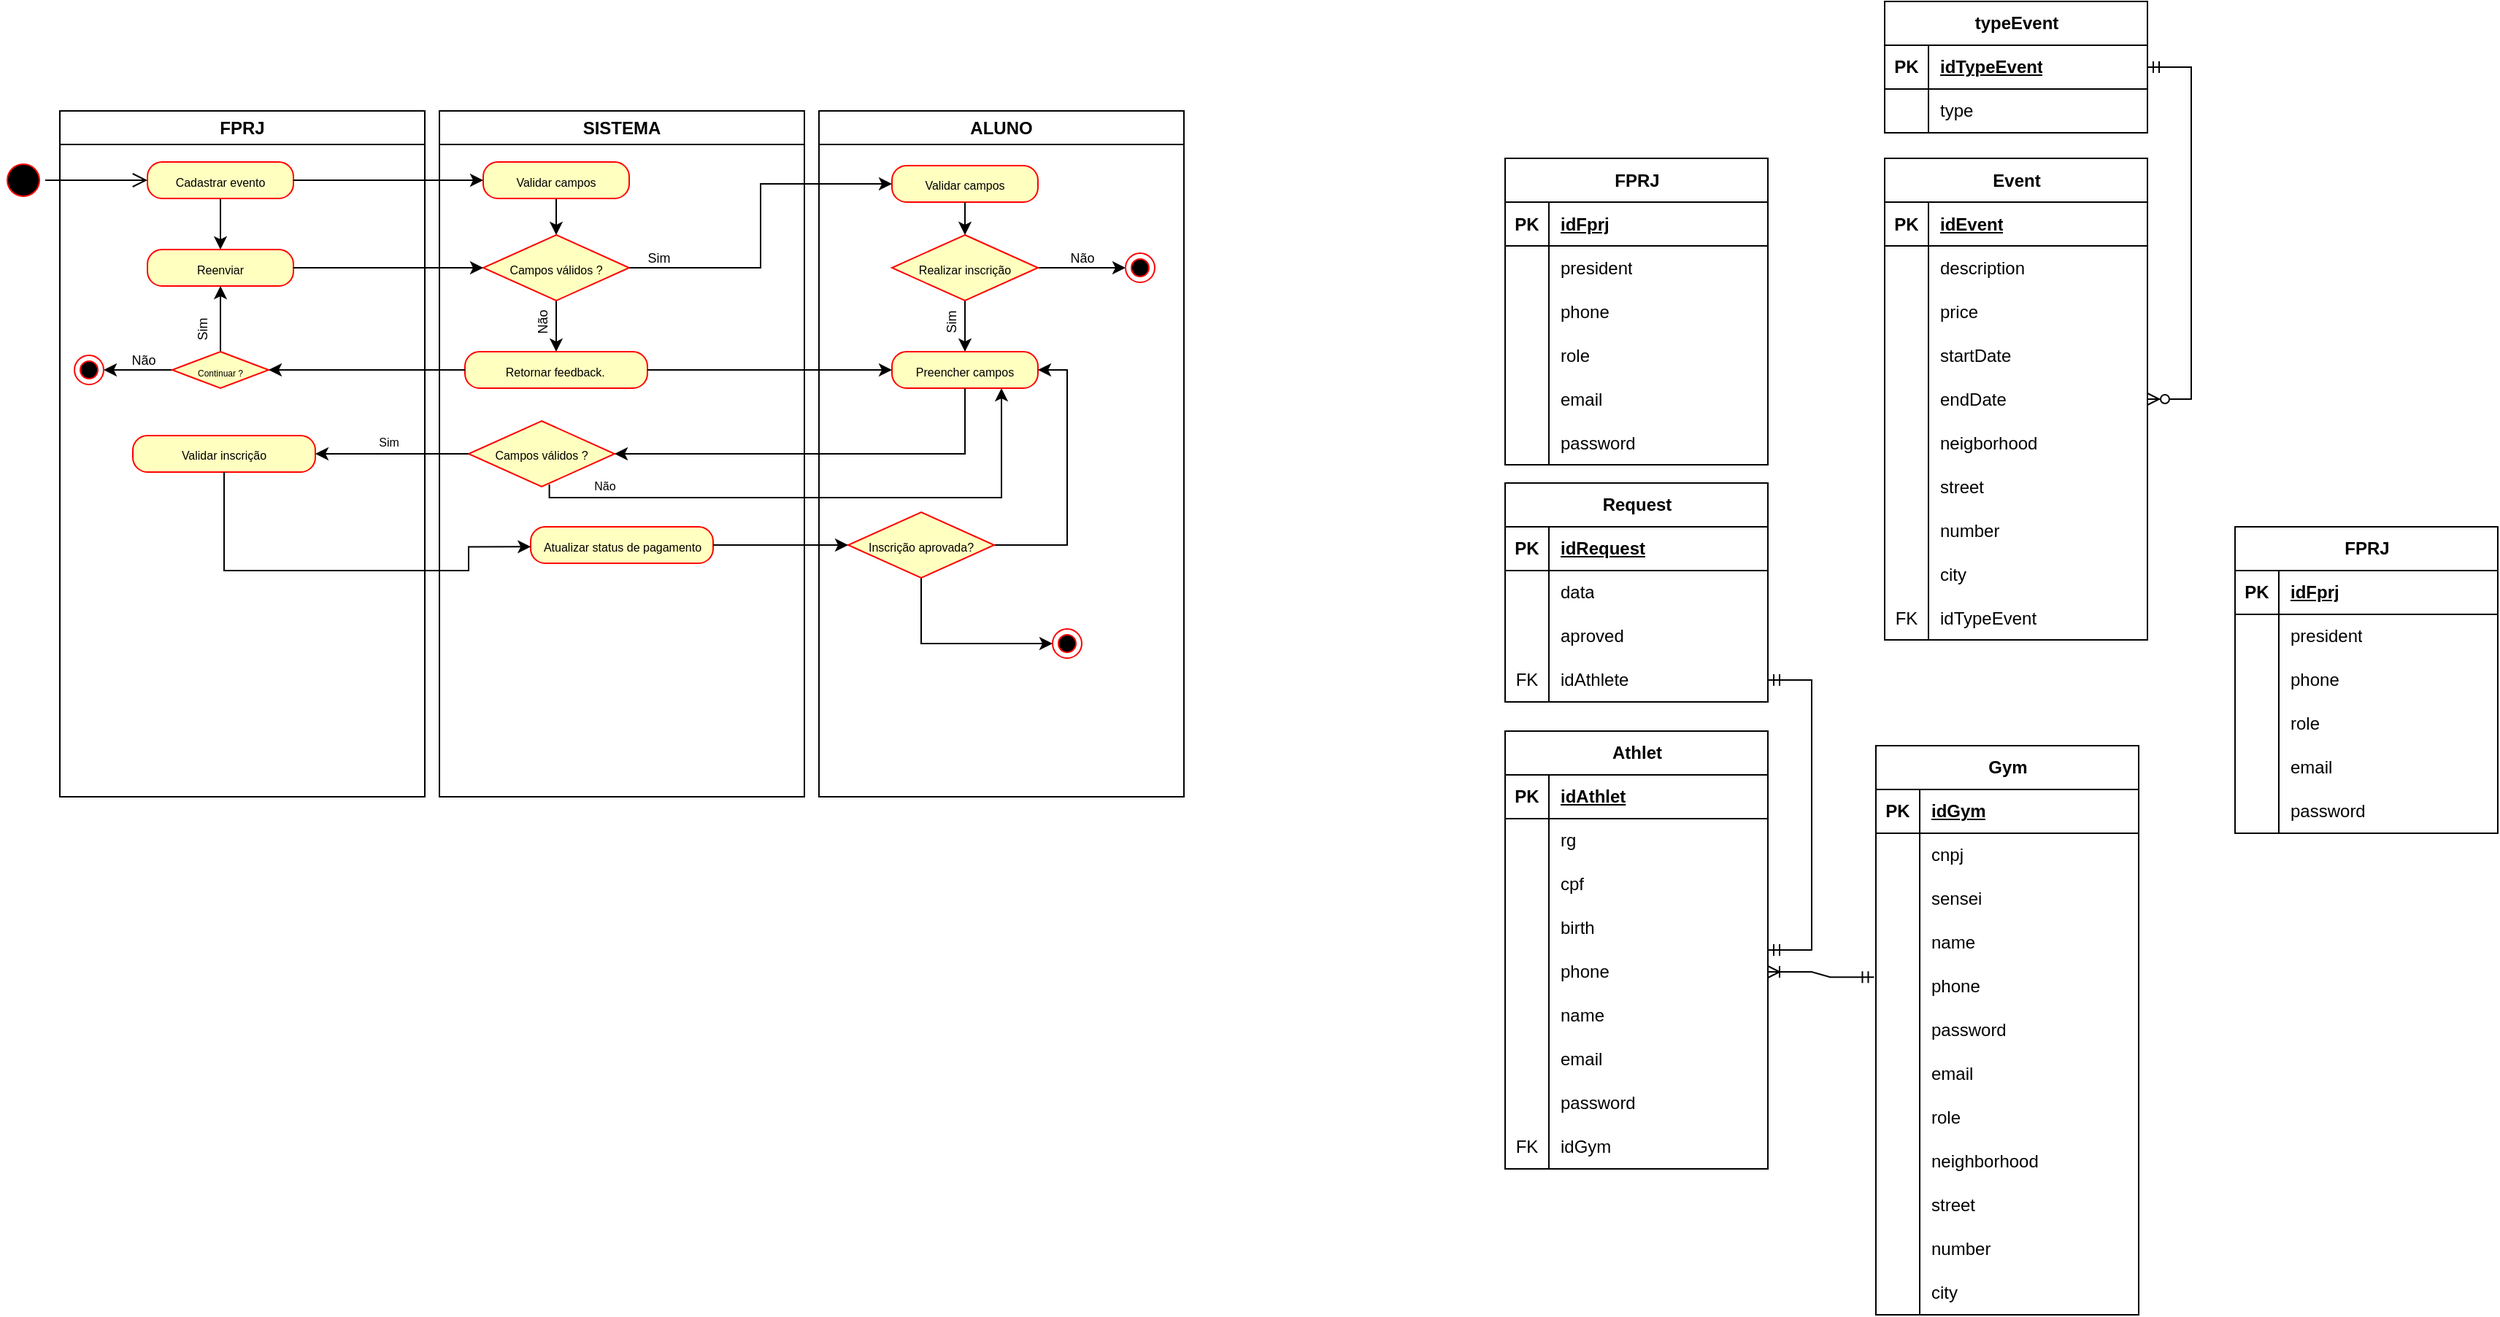 <mxfile version="24.7.17">
  <diagram name="Página-1" id="RztWfB-7AUqQSrL6zfOi">
    <mxGraphModel dx="957" dy="422" grid="1" gridSize="10" guides="1" tooltips="1" connect="1" arrows="1" fold="1" page="1" pageScale="1" pageWidth="827" pageHeight="1169" math="0" shadow="0">
      <root>
        <mxCell id="0" />
        <mxCell id="1" parent="0" />
        <mxCell id="qodSb6wcnM4-SIsE_-k--1" value="FPRJ" style="swimlane;whiteSpace=wrap;html=1;" vertex="1" parent="1">
          <mxGeometry x="230" y="115" width="250" height="470" as="geometry" />
        </mxCell>
        <mxCell id="qodSb6wcnM4-SIsE_-k--39" style="edgeStyle=orthogonalEdgeStyle;rounded=0;orthogonalLoop=1;jettySize=auto;html=1;entryX=0.5;entryY=0;entryDx=0;entryDy=0;" edge="1" parent="qodSb6wcnM4-SIsE_-k--1" source="qodSb6wcnM4-SIsE_-k--7" target="qodSb6wcnM4-SIsE_-k--38">
          <mxGeometry relative="1" as="geometry" />
        </mxCell>
        <mxCell id="qodSb6wcnM4-SIsE_-k--7" value="&lt;font style=&quot;font-size: 8px;&quot;&gt;Cadastrar evento&lt;/font&gt;" style="rounded=1;whiteSpace=wrap;html=1;arcSize=40;fontColor=#000000;fillColor=#ffffc0;strokeColor=#ff0000;" vertex="1" parent="qodSb6wcnM4-SIsE_-k--1">
          <mxGeometry x="60" y="35" width="100" height="25" as="geometry" />
        </mxCell>
        <mxCell id="qodSb6wcnM4-SIsE_-k--38" value="&lt;font style=&quot;font-size: 8px;&quot;&gt;Reenviar&lt;/font&gt;" style="rounded=1;whiteSpace=wrap;html=1;arcSize=40;fontColor=#000000;fillColor=#ffffc0;strokeColor=#ff0000;" vertex="1" parent="qodSb6wcnM4-SIsE_-k--1">
          <mxGeometry x="60" y="95" width="100" height="25" as="geometry" />
        </mxCell>
        <mxCell id="qodSb6wcnM4-SIsE_-k--43" value="" style="edgeStyle=orthogonalEdgeStyle;rounded=0;orthogonalLoop=1;jettySize=auto;html=1;" edge="1" parent="qodSb6wcnM4-SIsE_-k--1" source="qodSb6wcnM4-SIsE_-k--42" target="qodSb6wcnM4-SIsE_-k--38">
          <mxGeometry relative="1" as="geometry" />
        </mxCell>
        <mxCell id="qodSb6wcnM4-SIsE_-k--47" style="edgeStyle=orthogonalEdgeStyle;rounded=0;orthogonalLoop=1;jettySize=auto;html=1;entryX=1;entryY=0.5;entryDx=0;entryDy=0;" edge="1" parent="qodSb6wcnM4-SIsE_-k--1" source="qodSb6wcnM4-SIsE_-k--42" target="qodSb6wcnM4-SIsE_-k--46">
          <mxGeometry relative="1" as="geometry" />
        </mxCell>
        <mxCell id="qodSb6wcnM4-SIsE_-k--42" value="&lt;font style=&quot;font-size: 6px;&quot;&gt;Continuar ?&lt;/font&gt;" style="rhombus;whiteSpace=wrap;html=1;fontColor=#000000;fillColor=#ffffc0;strokeColor=#ff0000;" vertex="1" parent="qodSb6wcnM4-SIsE_-k--1">
          <mxGeometry x="77" y="165" width="66" height="25" as="geometry" />
        </mxCell>
        <mxCell id="qodSb6wcnM4-SIsE_-k--45" value="&lt;font style=&quot;font-size: 9px;&quot;&gt;Sim&lt;/font&gt;" style="text;html=1;align=center;verticalAlign=middle;resizable=0;points=[];autosize=1;strokeColor=none;fillColor=none;rotation=-90;" vertex="1" parent="qodSb6wcnM4-SIsE_-k--1">
          <mxGeometry x="77" y="135" width="40" height="30" as="geometry" />
        </mxCell>
        <mxCell id="qodSb6wcnM4-SIsE_-k--46" value="" style="ellipse;html=1;shape=endState;fillColor=#000000;strokeColor=#ff0000;" vertex="1" parent="qodSb6wcnM4-SIsE_-k--1">
          <mxGeometry x="10" y="167.5" width="20" height="20" as="geometry" />
        </mxCell>
        <mxCell id="qodSb6wcnM4-SIsE_-k--48" value="&lt;font style=&quot;font-size: 9px;&quot;&gt;Não&lt;/font&gt;" style="text;html=1;align=center;verticalAlign=middle;resizable=0;points=[];autosize=1;strokeColor=none;fillColor=none;rotation=0;" vertex="1" parent="qodSb6wcnM4-SIsE_-k--1">
          <mxGeometry x="37" y="155" width="40" height="30" as="geometry" />
        </mxCell>
        <mxCell id="qodSb6wcnM4-SIsE_-k--49" value="&lt;font style=&quot;font-size: 8px;&quot;&gt;Validar inscrição&lt;/font&gt;" style="rounded=1;whiteSpace=wrap;html=1;arcSize=40;fontColor=#000000;fillColor=#ffffc0;strokeColor=#ff0000;" vertex="1" parent="qodSb6wcnM4-SIsE_-k--1">
          <mxGeometry x="50" y="222.5" width="125" height="25" as="geometry" />
        </mxCell>
        <mxCell id="qodSb6wcnM4-SIsE_-k--3" value="SISTEMA" style="swimlane;whiteSpace=wrap;html=1;" vertex="1" parent="1">
          <mxGeometry x="490" y="115" width="250" height="470" as="geometry" />
        </mxCell>
        <mxCell id="qodSb6wcnM4-SIsE_-k--16" style="edgeStyle=orthogonalEdgeStyle;rounded=0;orthogonalLoop=1;jettySize=auto;html=1;" edge="1" parent="qodSb6wcnM4-SIsE_-k--3" source="qodSb6wcnM4-SIsE_-k--11" target="qodSb6wcnM4-SIsE_-k--13">
          <mxGeometry relative="1" as="geometry">
            <mxPoint x="80.0" y="85" as="targetPoint" />
          </mxGeometry>
        </mxCell>
        <mxCell id="qodSb6wcnM4-SIsE_-k--11" value="&lt;font style=&quot;font-size: 8px;&quot;&gt;Validar campos&lt;/font&gt;" style="rounded=1;whiteSpace=wrap;html=1;arcSize=40;fontColor=#000000;fillColor=#ffffc0;strokeColor=#ff0000;" vertex="1" parent="qodSb6wcnM4-SIsE_-k--3">
          <mxGeometry x="30" y="35" width="100" height="25" as="geometry" />
        </mxCell>
        <mxCell id="qodSb6wcnM4-SIsE_-k--18" value="" style="edgeStyle=orthogonalEdgeStyle;rounded=0;orthogonalLoop=1;jettySize=auto;html=1;" edge="1" parent="qodSb6wcnM4-SIsE_-k--3" source="qodSb6wcnM4-SIsE_-k--13" target="qodSb6wcnM4-SIsE_-k--17">
          <mxGeometry relative="1" as="geometry" />
        </mxCell>
        <mxCell id="qodSb6wcnM4-SIsE_-k--13" value="&lt;font style=&quot;font-size: 8px;&quot;&gt;Campos válidos ?&lt;/font&gt;" style="rhombus;whiteSpace=wrap;html=1;fontColor=#000000;fillColor=#ffffc0;strokeColor=#ff0000;" vertex="1" parent="qodSb6wcnM4-SIsE_-k--3">
          <mxGeometry x="30" y="85" width="100" height="45" as="geometry" />
        </mxCell>
        <mxCell id="qodSb6wcnM4-SIsE_-k--17" value="&lt;font style=&quot;font-size: 8px;&quot;&gt;Retornar feedback.&amp;nbsp;&lt;/font&gt;" style="rounded=1;whiteSpace=wrap;html=1;arcSize=40;fontColor=#000000;fillColor=#ffffc0;strokeColor=#ff0000;" vertex="1" parent="qodSb6wcnM4-SIsE_-k--3">
          <mxGeometry x="17.5" y="165" width="125" height="25" as="geometry" />
        </mxCell>
        <mxCell id="qodSb6wcnM4-SIsE_-k--22" value="&lt;font style=&quot;font-size: 9px;&quot;&gt;Sim&lt;/font&gt;" style="text;html=1;align=center;verticalAlign=middle;resizable=0;points=[];autosize=1;strokeColor=none;fillColor=none;" vertex="1" parent="qodSb6wcnM4-SIsE_-k--3">
          <mxGeometry x="130" y="85" width="40" height="30" as="geometry" />
        </mxCell>
        <mxCell id="qodSb6wcnM4-SIsE_-k--25" value="&lt;font style=&quot;font-size: 9px;&quot;&gt;Não&lt;/font&gt;" style="text;html=1;align=center;verticalAlign=middle;resizable=0;points=[];autosize=1;strokeColor=none;fillColor=none;rotation=-90;" vertex="1" parent="qodSb6wcnM4-SIsE_-k--3">
          <mxGeometry x="50" y="130" width="40" height="30" as="geometry" />
        </mxCell>
        <mxCell id="qodSb6wcnM4-SIsE_-k--34" value="&lt;font style=&quot;font-size: 8px;&quot;&gt;Campos válidos ?&lt;/font&gt;" style="rhombus;whiteSpace=wrap;html=1;fontColor=#000000;fillColor=#ffffc0;strokeColor=#ff0000;" vertex="1" parent="qodSb6wcnM4-SIsE_-k--3">
          <mxGeometry x="20" y="212.5" width="100" height="45" as="geometry" />
        </mxCell>
        <mxCell id="qodSb6wcnM4-SIsE_-k--55" value="&lt;font style=&quot;font-size: 8px;&quot;&gt;Atualizar status de pagamento&lt;/font&gt;" style="rounded=1;whiteSpace=wrap;html=1;arcSize=40;fontColor=#000000;fillColor=#ffffc0;strokeColor=#ff0000;" vertex="1" parent="qodSb6wcnM4-SIsE_-k--3">
          <mxGeometry x="62.5" y="285" width="125" height="25" as="geometry" />
        </mxCell>
        <mxCell id="qodSb6wcnM4-SIsE_-k--4" value="ALUNO" style="swimlane;whiteSpace=wrap;html=1;" vertex="1" parent="1">
          <mxGeometry x="750" y="115" width="250" height="470" as="geometry" />
        </mxCell>
        <mxCell id="qodSb6wcnM4-SIsE_-k--20" value="&lt;font style=&quot;font-size: 8px;&quot;&gt;Validar campos&lt;/font&gt;" style="rounded=1;whiteSpace=wrap;html=1;arcSize=40;fontColor=#000000;fillColor=#ffffc0;strokeColor=#ff0000;" vertex="1" parent="qodSb6wcnM4-SIsE_-k--4">
          <mxGeometry x="50" y="37.5" width="100" height="25" as="geometry" />
        </mxCell>
        <mxCell id="qodSb6wcnM4-SIsE_-k--29" style="edgeStyle=orthogonalEdgeStyle;rounded=0;orthogonalLoop=1;jettySize=auto;html=1;" edge="1" parent="qodSb6wcnM4-SIsE_-k--4" source="qodSb6wcnM4-SIsE_-k--26" target="qodSb6wcnM4-SIsE_-k--28">
          <mxGeometry relative="1" as="geometry" />
        </mxCell>
        <mxCell id="qodSb6wcnM4-SIsE_-k--31" value="" style="edgeStyle=orthogonalEdgeStyle;rounded=0;orthogonalLoop=1;jettySize=auto;html=1;" edge="1" parent="qodSb6wcnM4-SIsE_-k--4" source="qodSb6wcnM4-SIsE_-k--26" target="qodSb6wcnM4-SIsE_-k--30">
          <mxGeometry relative="1" as="geometry" />
        </mxCell>
        <mxCell id="qodSb6wcnM4-SIsE_-k--26" value="&lt;font style=&quot;font-size: 8px;&quot;&gt;Realizar inscrição&lt;/font&gt;" style="rhombus;whiteSpace=wrap;html=1;fontColor=#000000;fillColor=#ffffc0;strokeColor=#ff0000;" vertex="1" parent="qodSb6wcnM4-SIsE_-k--4">
          <mxGeometry x="50" y="85" width="100" height="45" as="geometry" />
        </mxCell>
        <mxCell id="qodSb6wcnM4-SIsE_-k--27" style="edgeStyle=orthogonalEdgeStyle;rounded=0;orthogonalLoop=1;jettySize=auto;html=1;entryX=0.5;entryY=0;entryDx=0;entryDy=0;" edge="1" parent="qodSb6wcnM4-SIsE_-k--4" source="qodSb6wcnM4-SIsE_-k--20" target="qodSb6wcnM4-SIsE_-k--26">
          <mxGeometry relative="1" as="geometry" />
        </mxCell>
        <mxCell id="qodSb6wcnM4-SIsE_-k--28" value="&lt;font style=&quot;font-size: 8px;&quot;&gt;Preencher campos&lt;/font&gt;" style="rounded=1;whiteSpace=wrap;html=1;arcSize=40;fontColor=#000000;fillColor=#ffffc0;strokeColor=#ff0000;" vertex="1" parent="qodSb6wcnM4-SIsE_-k--4">
          <mxGeometry x="50" y="165" width="100" height="25" as="geometry" />
        </mxCell>
        <mxCell id="qodSb6wcnM4-SIsE_-k--30" value="" style="ellipse;html=1;shape=endState;fillColor=#000000;strokeColor=#ff0000;" vertex="1" parent="qodSb6wcnM4-SIsE_-k--4">
          <mxGeometry x="210" y="97.5" width="20" height="20" as="geometry" />
        </mxCell>
        <mxCell id="qodSb6wcnM4-SIsE_-k--32" value="&lt;font style=&quot;font-size: 9px;&quot;&gt;Não&lt;/font&gt;" style="text;html=1;align=center;verticalAlign=middle;resizable=0;points=[];autosize=1;strokeColor=none;fillColor=none;" vertex="1" parent="qodSb6wcnM4-SIsE_-k--4">
          <mxGeometry x="160" y="85" width="40" height="30" as="geometry" />
        </mxCell>
        <mxCell id="qodSb6wcnM4-SIsE_-k--35" value="&lt;font style=&quot;font-size: 9px;&quot;&gt;Sim&lt;/font&gt;" style="text;html=1;align=center;verticalAlign=middle;resizable=0;points=[];autosize=1;strokeColor=none;fillColor=none;rotation=-90;" vertex="1" parent="qodSb6wcnM4-SIsE_-k--4">
          <mxGeometry x="70" y="130" width="40" height="30" as="geometry" />
        </mxCell>
        <mxCell id="qodSb6wcnM4-SIsE_-k--58" style="edgeStyle=orthogonalEdgeStyle;rounded=0;orthogonalLoop=1;jettySize=auto;html=1;entryX=1;entryY=0.5;entryDx=0;entryDy=0;" edge="1" parent="qodSb6wcnM4-SIsE_-k--4" source="qodSb6wcnM4-SIsE_-k--56" target="qodSb6wcnM4-SIsE_-k--28">
          <mxGeometry relative="1" as="geometry">
            <Array as="points">
              <mxPoint x="170" y="298" />
              <mxPoint x="170" y="178" />
            </Array>
          </mxGeometry>
        </mxCell>
        <mxCell id="qodSb6wcnM4-SIsE_-k--60" style="edgeStyle=orthogonalEdgeStyle;rounded=0;orthogonalLoop=1;jettySize=auto;html=1;" edge="1" parent="qodSb6wcnM4-SIsE_-k--4" source="qodSb6wcnM4-SIsE_-k--56" target="qodSb6wcnM4-SIsE_-k--59">
          <mxGeometry relative="1" as="geometry">
            <Array as="points">
              <mxPoint x="70" y="365" />
            </Array>
          </mxGeometry>
        </mxCell>
        <mxCell id="qodSb6wcnM4-SIsE_-k--56" value="&lt;font style=&quot;font-size: 8px;&quot;&gt;Inscrição aprovada?&lt;/font&gt;" style="rhombus;whiteSpace=wrap;html=1;fontColor=#000000;fillColor=#ffffc0;strokeColor=#ff0000;" vertex="1" parent="qodSb6wcnM4-SIsE_-k--4">
          <mxGeometry x="20" y="275" width="100" height="45" as="geometry" />
        </mxCell>
        <mxCell id="qodSb6wcnM4-SIsE_-k--59" value="" style="ellipse;html=1;shape=endState;fillColor=#000000;strokeColor=#ff0000;" vertex="1" parent="qodSb6wcnM4-SIsE_-k--4">
          <mxGeometry x="160" y="355" width="20" height="20" as="geometry" />
        </mxCell>
        <mxCell id="qodSb6wcnM4-SIsE_-k--5" value="" style="ellipse;html=1;shape=startState;fillColor=#000000;strokeColor=#ff0000;" vertex="1" parent="1">
          <mxGeometry x="190" y="147.5" width="30" height="30" as="geometry" />
        </mxCell>
        <mxCell id="qodSb6wcnM4-SIsE_-k--6" value="" style="edgeStyle=orthogonalEdgeStyle;html=1;verticalAlign=bottom;endArrow=open;endSize=8;strokeColor=#000000;rounded=0;entryX=0;entryY=0.5;entryDx=0;entryDy=0;" edge="1" source="qodSb6wcnM4-SIsE_-k--5" parent="1" target="qodSb6wcnM4-SIsE_-k--7">
          <mxGeometry relative="1" as="geometry">
            <mxPoint x="175" y="280" as="targetPoint" />
          </mxGeometry>
        </mxCell>
        <mxCell id="qodSb6wcnM4-SIsE_-k--12" style="edgeStyle=orthogonalEdgeStyle;rounded=0;orthogonalLoop=1;jettySize=auto;html=1;entryX=0;entryY=0.5;entryDx=0;entryDy=0;" edge="1" parent="1" source="qodSb6wcnM4-SIsE_-k--7" target="qodSb6wcnM4-SIsE_-k--11">
          <mxGeometry relative="1" as="geometry" />
        </mxCell>
        <mxCell id="qodSb6wcnM4-SIsE_-k--21" style="edgeStyle=orthogonalEdgeStyle;rounded=0;orthogonalLoop=1;jettySize=auto;html=1;entryX=0;entryY=0.5;entryDx=0;entryDy=0;" edge="1" parent="1" source="qodSb6wcnM4-SIsE_-k--13" target="qodSb6wcnM4-SIsE_-k--20">
          <mxGeometry relative="1" as="geometry" />
        </mxCell>
        <mxCell id="qodSb6wcnM4-SIsE_-k--33" style="edgeStyle=orthogonalEdgeStyle;rounded=0;orthogonalLoop=1;jettySize=auto;html=1;entryX=0;entryY=0.5;entryDx=0;entryDy=0;" edge="1" parent="1" source="qodSb6wcnM4-SIsE_-k--17" target="qodSb6wcnM4-SIsE_-k--28">
          <mxGeometry relative="1" as="geometry" />
        </mxCell>
        <mxCell id="qodSb6wcnM4-SIsE_-k--36" style="edgeStyle=orthogonalEdgeStyle;rounded=0;orthogonalLoop=1;jettySize=auto;html=1;entryX=1;entryY=0.5;entryDx=0;entryDy=0;" edge="1" parent="1" source="qodSb6wcnM4-SIsE_-k--28" target="qodSb6wcnM4-SIsE_-k--34">
          <mxGeometry relative="1" as="geometry">
            <Array as="points">
              <mxPoint x="850" y="350" />
            </Array>
          </mxGeometry>
        </mxCell>
        <mxCell id="qodSb6wcnM4-SIsE_-k--37" style="edgeStyle=orthogonalEdgeStyle;rounded=0;orthogonalLoop=1;jettySize=auto;html=1;entryX=0.75;entryY=1;entryDx=0;entryDy=0;exitX=0.553;exitY=0.967;exitDx=0;exitDy=0;exitPerimeter=0;" edge="1" parent="1" source="qodSb6wcnM4-SIsE_-k--34" target="qodSb6wcnM4-SIsE_-k--28">
          <mxGeometry relative="1" as="geometry">
            <Array as="points">
              <mxPoint x="565" y="380" />
              <mxPoint x="875" y="380" />
            </Array>
          </mxGeometry>
        </mxCell>
        <mxCell id="qodSb6wcnM4-SIsE_-k--51" value="&lt;font style=&quot;font-size: 8px;&quot;&gt;Não&lt;/font&gt;" style="edgeLabel;html=1;align=center;verticalAlign=middle;resizable=0;points=[];" vertex="1" connectable="0" parent="qodSb6wcnM4-SIsE_-k--37">
          <mxGeometry x="-0.766" y="-2" relative="1" as="geometry">
            <mxPoint y="-11" as="offset" />
          </mxGeometry>
        </mxCell>
        <mxCell id="qodSb6wcnM4-SIsE_-k--40" style="edgeStyle=orthogonalEdgeStyle;rounded=0;orthogonalLoop=1;jettySize=auto;html=1;entryX=0;entryY=0.5;entryDx=0;entryDy=0;" edge="1" parent="1" source="qodSb6wcnM4-SIsE_-k--38" target="qodSb6wcnM4-SIsE_-k--13">
          <mxGeometry relative="1" as="geometry" />
        </mxCell>
        <mxCell id="qodSb6wcnM4-SIsE_-k--44" style="edgeStyle=orthogonalEdgeStyle;rounded=0;orthogonalLoop=1;jettySize=auto;html=1;entryX=1;entryY=0.5;entryDx=0;entryDy=0;" edge="1" parent="1" source="qodSb6wcnM4-SIsE_-k--17" target="qodSb6wcnM4-SIsE_-k--42">
          <mxGeometry relative="1" as="geometry" />
        </mxCell>
        <mxCell id="qodSb6wcnM4-SIsE_-k--50" style="edgeStyle=orthogonalEdgeStyle;rounded=0;orthogonalLoop=1;jettySize=auto;html=1;" edge="1" parent="1" source="qodSb6wcnM4-SIsE_-k--34" target="qodSb6wcnM4-SIsE_-k--49">
          <mxGeometry relative="1" as="geometry" />
        </mxCell>
        <mxCell id="qodSb6wcnM4-SIsE_-k--52" value="&lt;font style=&quot;font-size: 8px;&quot;&gt;Sim&lt;/font&gt;" style="edgeLabel;html=1;align=center;verticalAlign=middle;resizable=0;points=[];" vertex="1" connectable="0" parent="qodSb6wcnM4-SIsE_-k--50">
          <mxGeometry x="0.324" relative="1" as="geometry">
            <mxPoint x="14" y="-9" as="offset" />
          </mxGeometry>
        </mxCell>
        <mxCell id="qodSb6wcnM4-SIsE_-k--54" style="edgeStyle=orthogonalEdgeStyle;rounded=0;orthogonalLoop=1;jettySize=auto;html=1;entryX=0.001;entryY=0.547;entryDx=0;entryDy=0;entryPerimeter=0;" edge="1" parent="1" source="qodSb6wcnM4-SIsE_-k--49" target="qodSb6wcnM4-SIsE_-k--55">
          <mxGeometry relative="1" as="geometry">
            <mxPoint x="342.5" y="480" as="targetPoint" />
            <Array as="points">
              <mxPoint x="343" y="430" />
              <mxPoint x="510" y="430" />
            </Array>
          </mxGeometry>
        </mxCell>
        <mxCell id="qodSb6wcnM4-SIsE_-k--57" style="edgeStyle=orthogonalEdgeStyle;rounded=0;orthogonalLoop=1;jettySize=auto;html=1;" edge="1" parent="1" source="qodSb6wcnM4-SIsE_-k--55" target="qodSb6wcnM4-SIsE_-k--56">
          <mxGeometry relative="1" as="geometry" />
        </mxCell>
        <mxCell id="qodSb6wcnM4-SIsE_-k--62" value="FPRJ" style="shape=table;startSize=30;container=1;collapsible=1;childLayout=tableLayout;fixedRows=1;rowLines=0;fontStyle=1;align=center;resizeLast=1;html=1;" vertex="1" parent="1">
          <mxGeometry x="1220" y="147.5" width="180" height="210" as="geometry">
            <mxRectangle x="1230" y="170" width="70" height="30" as="alternateBounds" />
          </mxGeometry>
        </mxCell>
        <mxCell id="qodSb6wcnM4-SIsE_-k--63" value="" style="shape=tableRow;horizontal=0;startSize=0;swimlaneHead=0;swimlaneBody=0;fillColor=none;collapsible=0;dropTarget=0;points=[[0,0.5],[1,0.5]];portConstraint=eastwest;top=0;left=0;right=0;bottom=1;" vertex="1" parent="qodSb6wcnM4-SIsE_-k--62">
          <mxGeometry y="30" width="180" height="30" as="geometry" />
        </mxCell>
        <mxCell id="qodSb6wcnM4-SIsE_-k--64" value="PK" style="shape=partialRectangle;connectable=0;fillColor=none;top=0;left=0;bottom=0;right=0;fontStyle=1;overflow=hidden;whiteSpace=wrap;html=1;" vertex="1" parent="qodSb6wcnM4-SIsE_-k--63">
          <mxGeometry width="30" height="30" as="geometry">
            <mxRectangle width="30" height="30" as="alternateBounds" />
          </mxGeometry>
        </mxCell>
        <mxCell id="qodSb6wcnM4-SIsE_-k--65" value="idFprj" style="shape=partialRectangle;connectable=0;fillColor=none;top=0;left=0;bottom=0;right=0;align=left;spacingLeft=6;fontStyle=5;overflow=hidden;whiteSpace=wrap;html=1;" vertex="1" parent="qodSb6wcnM4-SIsE_-k--63">
          <mxGeometry x="30" width="150" height="30" as="geometry">
            <mxRectangle width="150" height="30" as="alternateBounds" />
          </mxGeometry>
        </mxCell>
        <mxCell id="qodSb6wcnM4-SIsE_-k--66" value="" style="shape=tableRow;horizontal=0;startSize=0;swimlaneHead=0;swimlaneBody=0;fillColor=none;collapsible=0;dropTarget=0;points=[[0,0.5],[1,0.5]];portConstraint=eastwest;top=0;left=0;right=0;bottom=0;" vertex="1" parent="qodSb6wcnM4-SIsE_-k--62">
          <mxGeometry y="60" width="180" height="30" as="geometry" />
        </mxCell>
        <mxCell id="qodSb6wcnM4-SIsE_-k--67" value="" style="shape=partialRectangle;connectable=0;fillColor=none;top=0;left=0;bottom=0;right=0;editable=1;overflow=hidden;whiteSpace=wrap;html=1;" vertex="1" parent="qodSb6wcnM4-SIsE_-k--66">
          <mxGeometry width="30" height="30" as="geometry">
            <mxRectangle width="30" height="30" as="alternateBounds" />
          </mxGeometry>
        </mxCell>
        <mxCell id="qodSb6wcnM4-SIsE_-k--68" value="president" style="shape=partialRectangle;connectable=0;fillColor=none;top=0;left=0;bottom=0;right=0;align=left;spacingLeft=6;overflow=hidden;whiteSpace=wrap;html=1;" vertex="1" parent="qodSb6wcnM4-SIsE_-k--66">
          <mxGeometry x="30" width="150" height="30" as="geometry">
            <mxRectangle width="150" height="30" as="alternateBounds" />
          </mxGeometry>
        </mxCell>
        <mxCell id="qodSb6wcnM4-SIsE_-k--157" value="" style="shape=tableRow;horizontal=0;startSize=0;swimlaneHead=0;swimlaneBody=0;fillColor=none;collapsible=0;dropTarget=0;points=[[0,0.5],[1,0.5]];portConstraint=eastwest;top=0;left=0;right=0;bottom=0;" vertex="1" parent="qodSb6wcnM4-SIsE_-k--62">
          <mxGeometry y="90" width="180" height="30" as="geometry" />
        </mxCell>
        <mxCell id="qodSb6wcnM4-SIsE_-k--158" value="" style="shape=partialRectangle;connectable=0;fillColor=none;top=0;left=0;bottom=0;right=0;editable=1;overflow=hidden;whiteSpace=wrap;html=1;" vertex="1" parent="qodSb6wcnM4-SIsE_-k--157">
          <mxGeometry width="30" height="30" as="geometry">
            <mxRectangle width="30" height="30" as="alternateBounds" />
          </mxGeometry>
        </mxCell>
        <mxCell id="qodSb6wcnM4-SIsE_-k--159" value="phone" style="shape=partialRectangle;connectable=0;fillColor=none;top=0;left=0;bottom=0;right=0;align=left;spacingLeft=6;overflow=hidden;whiteSpace=wrap;html=1;" vertex="1" parent="qodSb6wcnM4-SIsE_-k--157">
          <mxGeometry x="30" width="150" height="30" as="geometry">
            <mxRectangle width="150" height="30" as="alternateBounds" />
          </mxGeometry>
        </mxCell>
        <mxCell id="qodSb6wcnM4-SIsE_-k--69" value="" style="shape=tableRow;horizontal=0;startSize=0;swimlaneHead=0;swimlaneBody=0;fillColor=none;collapsible=0;dropTarget=0;points=[[0,0.5],[1,0.5]];portConstraint=eastwest;top=0;left=0;right=0;bottom=0;" vertex="1" parent="qodSb6wcnM4-SIsE_-k--62">
          <mxGeometry y="120" width="180" height="30" as="geometry" />
        </mxCell>
        <mxCell id="qodSb6wcnM4-SIsE_-k--70" value="" style="shape=partialRectangle;connectable=0;fillColor=none;top=0;left=0;bottom=0;right=0;editable=1;overflow=hidden;whiteSpace=wrap;html=1;" vertex="1" parent="qodSb6wcnM4-SIsE_-k--69">
          <mxGeometry width="30" height="30" as="geometry">
            <mxRectangle width="30" height="30" as="alternateBounds" />
          </mxGeometry>
        </mxCell>
        <mxCell id="qodSb6wcnM4-SIsE_-k--71" value="role" style="shape=partialRectangle;connectable=0;fillColor=none;top=0;left=0;bottom=0;right=0;align=left;spacingLeft=6;overflow=hidden;whiteSpace=wrap;html=1;" vertex="1" parent="qodSb6wcnM4-SIsE_-k--69">
          <mxGeometry x="30" width="150" height="30" as="geometry">
            <mxRectangle width="150" height="30" as="alternateBounds" />
          </mxGeometry>
        </mxCell>
        <mxCell id="qodSb6wcnM4-SIsE_-k--166" value="" style="shape=tableRow;horizontal=0;startSize=0;swimlaneHead=0;swimlaneBody=0;fillColor=none;collapsible=0;dropTarget=0;points=[[0,0.5],[1,0.5]];portConstraint=eastwest;top=0;left=0;right=0;bottom=0;" vertex="1" parent="qodSb6wcnM4-SIsE_-k--62">
          <mxGeometry y="150" width="180" height="30" as="geometry" />
        </mxCell>
        <mxCell id="qodSb6wcnM4-SIsE_-k--167" value="" style="shape=partialRectangle;connectable=0;fillColor=none;top=0;left=0;bottom=0;right=0;editable=1;overflow=hidden;whiteSpace=wrap;html=1;" vertex="1" parent="qodSb6wcnM4-SIsE_-k--166">
          <mxGeometry width="30" height="30" as="geometry">
            <mxRectangle width="30" height="30" as="alternateBounds" />
          </mxGeometry>
        </mxCell>
        <mxCell id="qodSb6wcnM4-SIsE_-k--168" value="email" style="shape=partialRectangle;connectable=0;fillColor=none;top=0;left=0;bottom=0;right=0;align=left;spacingLeft=6;overflow=hidden;whiteSpace=wrap;html=1;" vertex="1" parent="qodSb6wcnM4-SIsE_-k--166">
          <mxGeometry x="30" width="150" height="30" as="geometry">
            <mxRectangle width="150" height="30" as="alternateBounds" />
          </mxGeometry>
        </mxCell>
        <mxCell id="qodSb6wcnM4-SIsE_-k--72" value="" style="shape=tableRow;horizontal=0;startSize=0;swimlaneHead=0;swimlaneBody=0;fillColor=none;collapsible=0;dropTarget=0;points=[[0,0.5],[1,0.5]];portConstraint=eastwest;top=0;left=0;right=0;bottom=0;" vertex="1" parent="qodSb6wcnM4-SIsE_-k--62">
          <mxGeometry y="180" width="180" height="30" as="geometry" />
        </mxCell>
        <mxCell id="qodSb6wcnM4-SIsE_-k--73" value="" style="shape=partialRectangle;connectable=0;fillColor=none;top=0;left=0;bottom=0;right=0;editable=1;overflow=hidden;whiteSpace=wrap;html=1;" vertex="1" parent="qodSb6wcnM4-SIsE_-k--72">
          <mxGeometry width="30" height="30" as="geometry">
            <mxRectangle width="30" height="30" as="alternateBounds" />
          </mxGeometry>
        </mxCell>
        <mxCell id="qodSb6wcnM4-SIsE_-k--74" value="password" style="shape=partialRectangle;connectable=0;fillColor=none;top=0;left=0;bottom=0;right=0;align=left;spacingLeft=6;overflow=hidden;whiteSpace=wrap;html=1;" vertex="1" parent="qodSb6wcnM4-SIsE_-k--72">
          <mxGeometry x="30" width="150" height="30" as="geometry">
            <mxRectangle width="150" height="30" as="alternateBounds" />
          </mxGeometry>
        </mxCell>
        <mxCell id="qodSb6wcnM4-SIsE_-k--75" value="Request" style="shape=table;startSize=30;container=1;collapsible=1;childLayout=tableLayout;fixedRows=1;rowLines=0;fontStyle=1;align=center;resizeLast=1;html=1;" vertex="1" parent="1">
          <mxGeometry x="1220" y="370" width="180" height="150" as="geometry" />
        </mxCell>
        <mxCell id="qodSb6wcnM4-SIsE_-k--76" value="" style="shape=tableRow;horizontal=0;startSize=0;swimlaneHead=0;swimlaneBody=0;fillColor=none;collapsible=0;dropTarget=0;points=[[0,0.5],[1,0.5]];portConstraint=eastwest;top=0;left=0;right=0;bottom=1;" vertex="1" parent="qodSb6wcnM4-SIsE_-k--75">
          <mxGeometry y="30" width="180" height="30" as="geometry" />
        </mxCell>
        <mxCell id="qodSb6wcnM4-SIsE_-k--77" value="PK" style="shape=partialRectangle;connectable=0;fillColor=none;top=0;left=0;bottom=0;right=0;fontStyle=1;overflow=hidden;whiteSpace=wrap;html=1;" vertex="1" parent="qodSb6wcnM4-SIsE_-k--76">
          <mxGeometry width="30" height="30" as="geometry">
            <mxRectangle width="30" height="30" as="alternateBounds" />
          </mxGeometry>
        </mxCell>
        <mxCell id="qodSb6wcnM4-SIsE_-k--78" value="idRequest" style="shape=partialRectangle;connectable=0;fillColor=none;top=0;left=0;bottom=0;right=0;align=left;spacingLeft=6;fontStyle=5;overflow=hidden;whiteSpace=wrap;html=1;" vertex="1" parent="qodSb6wcnM4-SIsE_-k--76">
          <mxGeometry x="30" width="150" height="30" as="geometry">
            <mxRectangle width="150" height="30" as="alternateBounds" />
          </mxGeometry>
        </mxCell>
        <mxCell id="qodSb6wcnM4-SIsE_-k--79" value="" style="shape=tableRow;horizontal=0;startSize=0;swimlaneHead=0;swimlaneBody=0;fillColor=none;collapsible=0;dropTarget=0;points=[[0,0.5],[1,0.5]];portConstraint=eastwest;top=0;left=0;right=0;bottom=0;" vertex="1" parent="qodSb6wcnM4-SIsE_-k--75">
          <mxGeometry y="60" width="180" height="30" as="geometry" />
        </mxCell>
        <mxCell id="qodSb6wcnM4-SIsE_-k--80" value="" style="shape=partialRectangle;connectable=0;fillColor=none;top=0;left=0;bottom=0;right=0;editable=1;overflow=hidden;whiteSpace=wrap;html=1;" vertex="1" parent="qodSb6wcnM4-SIsE_-k--79">
          <mxGeometry width="30" height="30" as="geometry">
            <mxRectangle width="30" height="30" as="alternateBounds" />
          </mxGeometry>
        </mxCell>
        <mxCell id="qodSb6wcnM4-SIsE_-k--81" value="data" style="shape=partialRectangle;connectable=0;fillColor=none;top=0;left=0;bottom=0;right=0;align=left;spacingLeft=6;overflow=hidden;whiteSpace=wrap;html=1;" vertex="1" parent="qodSb6wcnM4-SIsE_-k--79">
          <mxGeometry x="30" width="150" height="30" as="geometry">
            <mxRectangle width="150" height="30" as="alternateBounds" />
          </mxGeometry>
        </mxCell>
        <mxCell id="qodSb6wcnM4-SIsE_-k--82" value="" style="shape=tableRow;horizontal=0;startSize=0;swimlaneHead=0;swimlaneBody=0;fillColor=none;collapsible=0;dropTarget=0;points=[[0,0.5],[1,0.5]];portConstraint=eastwest;top=0;left=0;right=0;bottom=0;" vertex="1" parent="qodSb6wcnM4-SIsE_-k--75">
          <mxGeometry y="90" width="180" height="30" as="geometry" />
        </mxCell>
        <mxCell id="qodSb6wcnM4-SIsE_-k--83" value="" style="shape=partialRectangle;connectable=0;fillColor=none;top=0;left=0;bottom=0;right=0;editable=1;overflow=hidden;whiteSpace=wrap;html=1;" vertex="1" parent="qodSb6wcnM4-SIsE_-k--82">
          <mxGeometry width="30" height="30" as="geometry">
            <mxRectangle width="30" height="30" as="alternateBounds" />
          </mxGeometry>
        </mxCell>
        <mxCell id="qodSb6wcnM4-SIsE_-k--84" value="aproved" style="shape=partialRectangle;connectable=0;fillColor=none;top=0;left=0;bottom=0;right=0;align=left;spacingLeft=6;overflow=hidden;whiteSpace=wrap;html=1;" vertex="1" parent="qodSb6wcnM4-SIsE_-k--82">
          <mxGeometry x="30" width="150" height="30" as="geometry">
            <mxRectangle width="150" height="30" as="alternateBounds" />
          </mxGeometry>
        </mxCell>
        <mxCell id="qodSb6wcnM4-SIsE_-k--85" value="" style="shape=tableRow;horizontal=0;startSize=0;swimlaneHead=0;swimlaneBody=0;fillColor=none;collapsible=0;dropTarget=0;points=[[0,0.5],[1,0.5]];portConstraint=eastwest;top=0;left=0;right=0;bottom=0;" vertex="1" parent="qodSb6wcnM4-SIsE_-k--75">
          <mxGeometry y="120" width="180" height="30" as="geometry" />
        </mxCell>
        <mxCell id="qodSb6wcnM4-SIsE_-k--86" value="FK" style="shape=partialRectangle;connectable=0;fillColor=none;top=0;left=0;bottom=0;right=0;editable=1;overflow=hidden;whiteSpace=wrap;html=1;" vertex="1" parent="qodSb6wcnM4-SIsE_-k--85">
          <mxGeometry width="30" height="30" as="geometry">
            <mxRectangle width="30" height="30" as="alternateBounds" />
          </mxGeometry>
        </mxCell>
        <mxCell id="qodSb6wcnM4-SIsE_-k--87" value="idAthlete" style="shape=partialRectangle;connectable=0;fillColor=none;top=0;left=0;bottom=0;right=0;align=left;spacingLeft=6;overflow=hidden;whiteSpace=wrap;html=1;" vertex="1" parent="qodSb6wcnM4-SIsE_-k--85">
          <mxGeometry x="30" width="150" height="30" as="geometry">
            <mxRectangle width="150" height="30" as="alternateBounds" />
          </mxGeometry>
        </mxCell>
        <mxCell id="qodSb6wcnM4-SIsE_-k--127" value="Athlet" style="shape=table;startSize=30;container=1;collapsible=1;childLayout=tableLayout;fixedRows=1;rowLines=0;fontStyle=1;align=center;resizeLast=1;html=1;" vertex="1" parent="1">
          <mxGeometry x="1220" y="540" width="180" height="300" as="geometry" />
        </mxCell>
        <mxCell id="qodSb6wcnM4-SIsE_-k--128" value="" style="shape=tableRow;horizontal=0;startSize=0;swimlaneHead=0;swimlaneBody=0;fillColor=none;collapsible=0;dropTarget=0;points=[[0,0.5],[1,0.5]];portConstraint=eastwest;top=0;left=0;right=0;bottom=1;" vertex="1" parent="qodSb6wcnM4-SIsE_-k--127">
          <mxGeometry y="30" width="180" height="30" as="geometry" />
        </mxCell>
        <mxCell id="qodSb6wcnM4-SIsE_-k--129" value="PK" style="shape=partialRectangle;connectable=0;fillColor=none;top=0;left=0;bottom=0;right=0;fontStyle=1;overflow=hidden;whiteSpace=wrap;html=1;" vertex="1" parent="qodSb6wcnM4-SIsE_-k--128">
          <mxGeometry width="30" height="30" as="geometry">
            <mxRectangle width="30" height="30" as="alternateBounds" />
          </mxGeometry>
        </mxCell>
        <mxCell id="qodSb6wcnM4-SIsE_-k--130" value="idAthlet" style="shape=partialRectangle;connectable=0;fillColor=none;top=0;left=0;bottom=0;right=0;align=left;spacingLeft=6;fontStyle=5;overflow=hidden;whiteSpace=wrap;html=1;" vertex="1" parent="qodSb6wcnM4-SIsE_-k--128">
          <mxGeometry x="30" width="150" height="30" as="geometry">
            <mxRectangle width="150" height="30" as="alternateBounds" />
          </mxGeometry>
        </mxCell>
        <mxCell id="qodSb6wcnM4-SIsE_-k--131" value="" style="shape=tableRow;horizontal=0;startSize=0;swimlaneHead=0;swimlaneBody=0;fillColor=none;collapsible=0;dropTarget=0;points=[[0,0.5],[1,0.5]];portConstraint=eastwest;top=0;left=0;right=0;bottom=0;" vertex="1" parent="qodSb6wcnM4-SIsE_-k--127">
          <mxGeometry y="60" width="180" height="30" as="geometry" />
        </mxCell>
        <mxCell id="qodSb6wcnM4-SIsE_-k--132" value="" style="shape=partialRectangle;connectable=0;fillColor=none;top=0;left=0;bottom=0;right=0;editable=1;overflow=hidden;whiteSpace=wrap;html=1;" vertex="1" parent="qodSb6wcnM4-SIsE_-k--131">
          <mxGeometry width="30" height="30" as="geometry">
            <mxRectangle width="30" height="30" as="alternateBounds" />
          </mxGeometry>
        </mxCell>
        <mxCell id="qodSb6wcnM4-SIsE_-k--133" value="rg" style="shape=partialRectangle;connectable=0;fillColor=none;top=0;left=0;bottom=0;right=0;align=left;spacingLeft=6;overflow=hidden;whiteSpace=wrap;html=1;" vertex="1" parent="qodSb6wcnM4-SIsE_-k--131">
          <mxGeometry x="30" width="150" height="30" as="geometry">
            <mxRectangle width="150" height="30" as="alternateBounds" />
          </mxGeometry>
        </mxCell>
        <mxCell id="qodSb6wcnM4-SIsE_-k--211" value="" style="shape=tableRow;horizontal=0;startSize=0;swimlaneHead=0;swimlaneBody=0;fillColor=none;collapsible=0;dropTarget=0;points=[[0,0.5],[1,0.5]];portConstraint=eastwest;top=0;left=0;right=0;bottom=0;" vertex="1" parent="qodSb6wcnM4-SIsE_-k--127">
          <mxGeometry y="90" width="180" height="30" as="geometry" />
        </mxCell>
        <mxCell id="qodSb6wcnM4-SIsE_-k--212" value="" style="shape=partialRectangle;connectable=0;fillColor=none;top=0;left=0;bottom=0;right=0;editable=1;overflow=hidden;whiteSpace=wrap;html=1;" vertex="1" parent="qodSb6wcnM4-SIsE_-k--211">
          <mxGeometry width="30" height="30" as="geometry">
            <mxRectangle width="30" height="30" as="alternateBounds" />
          </mxGeometry>
        </mxCell>
        <mxCell id="qodSb6wcnM4-SIsE_-k--213" value="cpf" style="shape=partialRectangle;connectable=0;fillColor=none;top=0;left=0;bottom=0;right=0;align=left;spacingLeft=6;overflow=hidden;whiteSpace=wrap;html=1;" vertex="1" parent="qodSb6wcnM4-SIsE_-k--211">
          <mxGeometry x="30" width="150" height="30" as="geometry">
            <mxRectangle width="150" height="30" as="alternateBounds" />
          </mxGeometry>
        </mxCell>
        <mxCell id="qodSb6wcnM4-SIsE_-k--214" value="" style="shape=tableRow;horizontal=0;startSize=0;swimlaneHead=0;swimlaneBody=0;fillColor=none;collapsible=0;dropTarget=0;points=[[0,0.5],[1,0.5]];portConstraint=eastwest;top=0;left=0;right=0;bottom=0;" vertex="1" parent="qodSb6wcnM4-SIsE_-k--127">
          <mxGeometry y="120" width="180" height="30" as="geometry" />
        </mxCell>
        <mxCell id="qodSb6wcnM4-SIsE_-k--215" value="" style="shape=partialRectangle;connectable=0;fillColor=none;top=0;left=0;bottom=0;right=0;editable=1;overflow=hidden;whiteSpace=wrap;html=1;" vertex="1" parent="qodSb6wcnM4-SIsE_-k--214">
          <mxGeometry width="30" height="30" as="geometry">
            <mxRectangle width="30" height="30" as="alternateBounds" />
          </mxGeometry>
        </mxCell>
        <mxCell id="qodSb6wcnM4-SIsE_-k--216" value="birth" style="shape=partialRectangle;connectable=0;fillColor=none;top=0;left=0;bottom=0;right=0;align=left;spacingLeft=6;overflow=hidden;whiteSpace=wrap;html=1;" vertex="1" parent="qodSb6wcnM4-SIsE_-k--214">
          <mxGeometry x="30" width="150" height="30" as="geometry">
            <mxRectangle width="150" height="30" as="alternateBounds" />
          </mxGeometry>
        </mxCell>
        <mxCell id="qodSb6wcnM4-SIsE_-k--220" value="" style="shape=tableRow;horizontal=0;startSize=0;swimlaneHead=0;swimlaneBody=0;fillColor=none;collapsible=0;dropTarget=0;points=[[0,0.5],[1,0.5]];portConstraint=eastwest;top=0;left=0;right=0;bottom=0;" vertex="1" parent="qodSb6wcnM4-SIsE_-k--127">
          <mxGeometry y="150" width="180" height="30" as="geometry" />
        </mxCell>
        <mxCell id="qodSb6wcnM4-SIsE_-k--221" value="" style="shape=partialRectangle;connectable=0;fillColor=none;top=0;left=0;bottom=0;right=0;editable=1;overflow=hidden;whiteSpace=wrap;html=1;" vertex="1" parent="qodSb6wcnM4-SIsE_-k--220">
          <mxGeometry width="30" height="30" as="geometry">
            <mxRectangle width="30" height="30" as="alternateBounds" />
          </mxGeometry>
        </mxCell>
        <mxCell id="qodSb6wcnM4-SIsE_-k--222" value="phone" style="shape=partialRectangle;connectable=0;fillColor=none;top=0;left=0;bottom=0;right=0;align=left;spacingLeft=6;overflow=hidden;whiteSpace=wrap;html=1;" vertex="1" parent="qodSb6wcnM4-SIsE_-k--220">
          <mxGeometry x="30" width="150" height="30" as="geometry">
            <mxRectangle width="150" height="30" as="alternateBounds" />
          </mxGeometry>
        </mxCell>
        <mxCell id="qodSb6wcnM4-SIsE_-k--217" value="" style="shape=tableRow;horizontal=0;startSize=0;swimlaneHead=0;swimlaneBody=0;fillColor=none;collapsible=0;dropTarget=0;points=[[0,0.5],[1,0.5]];portConstraint=eastwest;top=0;left=0;right=0;bottom=0;" vertex="1" parent="qodSb6wcnM4-SIsE_-k--127">
          <mxGeometry y="180" width="180" height="30" as="geometry" />
        </mxCell>
        <mxCell id="qodSb6wcnM4-SIsE_-k--218" value="" style="shape=partialRectangle;connectable=0;fillColor=none;top=0;left=0;bottom=0;right=0;editable=1;overflow=hidden;whiteSpace=wrap;html=1;" vertex="1" parent="qodSb6wcnM4-SIsE_-k--217">
          <mxGeometry width="30" height="30" as="geometry">
            <mxRectangle width="30" height="30" as="alternateBounds" />
          </mxGeometry>
        </mxCell>
        <mxCell id="qodSb6wcnM4-SIsE_-k--219" value="name" style="shape=partialRectangle;connectable=0;fillColor=none;top=0;left=0;bottom=0;right=0;align=left;spacingLeft=6;overflow=hidden;whiteSpace=wrap;html=1;" vertex="1" parent="qodSb6wcnM4-SIsE_-k--217">
          <mxGeometry x="30" width="150" height="30" as="geometry">
            <mxRectangle width="150" height="30" as="alternateBounds" />
          </mxGeometry>
        </mxCell>
        <mxCell id="qodSb6wcnM4-SIsE_-k--134" value="" style="shape=tableRow;horizontal=0;startSize=0;swimlaneHead=0;swimlaneBody=0;fillColor=none;collapsible=0;dropTarget=0;points=[[0,0.5],[1,0.5]];portConstraint=eastwest;top=0;left=0;right=0;bottom=0;" vertex="1" parent="qodSb6wcnM4-SIsE_-k--127">
          <mxGeometry y="210" width="180" height="30" as="geometry" />
        </mxCell>
        <mxCell id="qodSb6wcnM4-SIsE_-k--135" value="" style="shape=partialRectangle;connectable=0;fillColor=none;top=0;left=0;bottom=0;right=0;editable=1;overflow=hidden;whiteSpace=wrap;html=1;" vertex="1" parent="qodSb6wcnM4-SIsE_-k--134">
          <mxGeometry width="30" height="30" as="geometry">
            <mxRectangle width="30" height="30" as="alternateBounds" />
          </mxGeometry>
        </mxCell>
        <mxCell id="qodSb6wcnM4-SIsE_-k--136" value="email" style="shape=partialRectangle;connectable=0;fillColor=none;top=0;left=0;bottom=0;right=0;align=left;spacingLeft=6;overflow=hidden;whiteSpace=wrap;html=1;" vertex="1" parent="qodSb6wcnM4-SIsE_-k--134">
          <mxGeometry x="30" width="150" height="30" as="geometry">
            <mxRectangle width="150" height="30" as="alternateBounds" />
          </mxGeometry>
        </mxCell>
        <mxCell id="qodSb6wcnM4-SIsE_-k--223" value="" style="shape=tableRow;horizontal=0;startSize=0;swimlaneHead=0;swimlaneBody=0;fillColor=none;collapsible=0;dropTarget=0;points=[[0,0.5],[1,0.5]];portConstraint=eastwest;top=0;left=0;right=0;bottom=0;" vertex="1" parent="qodSb6wcnM4-SIsE_-k--127">
          <mxGeometry y="240" width="180" height="30" as="geometry" />
        </mxCell>
        <mxCell id="qodSb6wcnM4-SIsE_-k--224" value="" style="shape=partialRectangle;connectable=0;fillColor=none;top=0;left=0;bottom=0;right=0;editable=1;overflow=hidden;whiteSpace=wrap;html=1;" vertex="1" parent="qodSb6wcnM4-SIsE_-k--223">
          <mxGeometry width="30" height="30" as="geometry">
            <mxRectangle width="30" height="30" as="alternateBounds" />
          </mxGeometry>
        </mxCell>
        <mxCell id="qodSb6wcnM4-SIsE_-k--225" value="password" style="shape=partialRectangle;connectable=0;fillColor=none;top=0;left=0;bottom=0;right=0;align=left;spacingLeft=6;overflow=hidden;whiteSpace=wrap;html=1;" vertex="1" parent="qodSb6wcnM4-SIsE_-k--223">
          <mxGeometry x="30" width="150" height="30" as="geometry">
            <mxRectangle width="150" height="30" as="alternateBounds" />
          </mxGeometry>
        </mxCell>
        <mxCell id="qodSb6wcnM4-SIsE_-k--137" value="" style="shape=tableRow;horizontal=0;startSize=0;swimlaneHead=0;swimlaneBody=0;fillColor=none;collapsible=0;dropTarget=0;points=[[0,0.5],[1,0.5]];portConstraint=eastwest;top=0;left=0;right=0;bottom=0;" vertex="1" parent="qodSb6wcnM4-SIsE_-k--127">
          <mxGeometry y="270" width="180" height="30" as="geometry" />
        </mxCell>
        <mxCell id="qodSb6wcnM4-SIsE_-k--138" value="FK" style="shape=partialRectangle;connectable=0;fillColor=none;top=0;left=0;bottom=0;right=0;editable=1;overflow=hidden;whiteSpace=wrap;html=1;" vertex="1" parent="qodSb6wcnM4-SIsE_-k--137">
          <mxGeometry width="30" height="30" as="geometry">
            <mxRectangle width="30" height="30" as="alternateBounds" />
          </mxGeometry>
        </mxCell>
        <mxCell id="qodSb6wcnM4-SIsE_-k--139" value="idGym" style="shape=partialRectangle;connectable=0;fillColor=none;top=0;left=0;bottom=0;right=0;align=left;spacingLeft=6;overflow=hidden;whiteSpace=wrap;html=1;" vertex="1" parent="qodSb6wcnM4-SIsE_-k--137">
          <mxGeometry x="30" width="150" height="30" as="geometry">
            <mxRectangle width="150" height="30" as="alternateBounds" />
          </mxGeometry>
        </mxCell>
        <mxCell id="qodSb6wcnM4-SIsE_-k--229" value="" style="edgeStyle=entityRelationEdgeStyle;fontSize=12;html=1;endArrow=ERmandOne;startArrow=ERmandOne;rounded=0;" edge="1" parent="1" source="qodSb6wcnM4-SIsE_-k--127" target="qodSb6wcnM4-SIsE_-k--85">
          <mxGeometry width="100" height="100" relative="1" as="geometry">
            <mxPoint x="1401" y="603" as="sourcePoint" />
            <mxPoint x="1460" y="500" as="targetPoint" />
            <Array as="points">
              <mxPoint x="1340" y="530" />
              <mxPoint x="1410" y="570" />
              <mxPoint x="1340" y="530" />
            </Array>
          </mxGeometry>
        </mxCell>
        <mxCell id="qodSb6wcnM4-SIsE_-k--231" value="Gym" style="shape=table;startSize=30;container=1;collapsible=1;childLayout=tableLayout;fixedRows=1;rowLines=0;fontStyle=1;align=center;resizeLast=1;html=1;" vertex="1" parent="1">
          <mxGeometry x="1474" y="550" width="180" height="390" as="geometry" />
        </mxCell>
        <mxCell id="qodSb6wcnM4-SIsE_-k--232" value="" style="shape=tableRow;horizontal=0;startSize=0;swimlaneHead=0;swimlaneBody=0;fillColor=none;collapsible=0;dropTarget=0;points=[[0,0.5],[1,0.5]];portConstraint=eastwest;top=0;left=0;right=0;bottom=1;" vertex="1" parent="qodSb6wcnM4-SIsE_-k--231">
          <mxGeometry y="30" width="180" height="30" as="geometry" />
        </mxCell>
        <mxCell id="qodSb6wcnM4-SIsE_-k--233" value="PK" style="shape=partialRectangle;connectable=0;fillColor=none;top=0;left=0;bottom=0;right=0;fontStyle=1;overflow=hidden;whiteSpace=wrap;html=1;" vertex="1" parent="qodSb6wcnM4-SIsE_-k--232">
          <mxGeometry width="30" height="30" as="geometry">
            <mxRectangle width="30" height="30" as="alternateBounds" />
          </mxGeometry>
        </mxCell>
        <mxCell id="qodSb6wcnM4-SIsE_-k--234" value="idGym" style="shape=partialRectangle;connectable=0;fillColor=none;top=0;left=0;bottom=0;right=0;align=left;spacingLeft=6;fontStyle=5;overflow=hidden;whiteSpace=wrap;html=1;" vertex="1" parent="qodSb6wcnM4-SIsE_-k--232">
          <mxGeometry x="30" width="150" height="30" as="geometry">
            <mxRectangle width="150" height="30" as="alternateBounds" />
          </mxGeometry>
        </mxCell>
        <mxCell id="qodSb6wcnM4-SIsE_-k--235" value="" style="shape=tableRow;horizontal=0;startSize=0;swimlaneHead=0;swimlaneBody=0;fillColor=none;collapsible=0;dropTarget=0;points=[[0,0.5],[1,0.5]];portConstraint=eastwest;top=0;left=0;right=0;bottom=0;" vertex="1" parent="qodSb6wcnM4-SIsE_-k--231">
          <mxGeometry y="60" width="180" height="30" as="geometry" />
        </mxCell>
        <mxCell id="qodSb6wcnM4-SIsE_-k--236" value="" style="shape=partialRectangle;connectable=0;fillColor=none;top=0;left=0;bottom=0;right=0;editable=1;overflow=hidden;whiteSpace=wrap;html=1;" vertex="1" parent="qodSb6wcnM4-SIsE_-k--235">
          <mxGeometry width="30" height="30" as="geometry">
            <mxRectangle width="30" height="30" as="alternateBounds" />
          </mxGeometry>
        </mxCell>
        <mxCell id="qodSb6wcnM4-SIsE_-k--237" value="cnpj" style="shape=partialRectangle;connectable=0;fillColor=none;top=0;left=0;bottom=0;right=0;align=left;spacingLeft=6;overflow=hidden;whiteSpace=wrap;html=1;" vertex="1" parent="qodSb6wcnM4-SIsE_-k--235">
          <mxGeometry x="30" width="150" height="30" as="geometry">
            <mxRectangle width="150" height="30" as="alternateBounds" />
          </mxGeometry>
        </mxCell>
        <mxCell id="qodSb6wcnM4-SIsE_-k--238" value="" style="shape=tableRow;horizontal=0;startSize=0;swimlaneHead=0;swimlaneBody=0;fillColor=none;collapsible=0;dropTarget=0;points=[[0,0.5],[1,0.5]];portConstraint=eastwest;top=0;left=0;right=0;bottom=0;" vertex="1" parent="qodSb6wcnM4-SIsE_-k--231">
          <mxGeometry y="90" width="180" height="30" as="geometry" />
        </mxCell>
        <mxCell id="qodSb6wcnM4-SIsE_-k--239" value="" style="shape=partialRectangle;connectable=0;fillColor=none;top=0;left=0;bottom=0;right=0;editable=1;overflow=hidden;whiteSpace=wrap;html=1;" vertex="1" parent="qodSb6wcnM4-SIsE_-k--238">
          <mxGeometry width="30" height="30" as="geometry">
            <mxRectangle width="30" height="30" as="alternateBounds" />
          </mxGeometry>
        </mxCell>
        <mxCell id="qodSb6wcnM4-SIsE_-k--240" value="sensei" style="shape=partialRectangle;connectable=0;fillColor=none;top=0;left=0;bottom=0;right=0;align=left;spacingLeft=6;overflow=hidden;whiteSpace=wrap;html=1;" vertex="1" parent="qodSb6wcnM4-SIsE_-k--238">
          <mxGeometry x="30" width="150" height="30" as="geometry">
            <mxRectangle width="150" height="30" as="alternateBounds" />
          </mxGeometry>
        </mxCell>
        <mxCell id="qodSb6wcnM4-SIsE_-k--241" value="" style="shape=tableRow;horizontal=0;startSize=0;swimlaneHead=0;swimlaneBody=0;fillColor=none;collapsible=0;dropTarget=0;points=[[0,0.5],[1,0.5]];portConstraint=eastwest;top=0;left=0;right=0;bottom=0;" vertex="1" parent="qodSb6wcnM4-SIsE_-k--231">
          <mxGeometry y="120" width="180" height="30" as="geometry" />
        </mxCell>
        <mxCell id="qodSb6wcnM4-SIsE_-k--242" value="" style="shape=partialRectangle;connectable=0;fillColor=none;top=0;left=0;bottom=0;right=0;editable=1;overflow=hidden;whiteSpace=wrap;html=1;" vertex="1" parent="qodSb6wcnM4-SIsE_-k--241">
          <mxGeometry width="30" height="30" as="geometry">
            <mxRectangle width="30" height="30" as="alternateBounds" />
          </mxGeometry>
        </mxCell>
        <mxCell id="qodSb6wcnM4-SIsE_-k--243" value="name" style="shape=partialRectangle;connectable=0;fillColor=none;top=0;left=0;bottom=0;right=0;align=left;spacingLeft=6;overflow=hidden;whiteSpace=wrap;html=1;" vertex="1" parent="qodSb6wcnM4-SIsE_-k--241">
          <mxGeometry x="30" width="150" height="30" as="geometry">
            <mxRectangle width="150" height="30" as="alternateBounds" />
          </mxGeometry>
        </mxCell>
        <mxCell id="qodSb6wcnM4-SIsE_-k--244" value="" style="shape=tableRow;horizontal=0;startSize=0;swimlaneHead=0;swimlaneBody=0;fillColor=none;collapsible=0;dropTarget=0;points=[[0,0.5],[1,0.5]];portConstraint=eastwest;top=0;left=0;right=0;bottom=0;" vertex="1" parent="qodSb6wcnM4-SIsE_-k--231">
          <mxGeometry y="150" width="180" height="30" as="geometry" />
        </mxCell>
        <mxCell id="qodSb6wcnM4-SIsE_-k--245" value="" style="shape=partialRectangle;connectable=0;fillColor=none;top=0;left=0;bottom=0;right=0;editable=1;overflow=hidden;whiteSpace=wrap;html=1;" vertex="1" parent="qodSb6wcnM4-SIsE_-k--244">
          <mxGeometry width="30" height="30" as="geometry">
            <mxRectangle width="30" height="30" as="alternateBounds" />
          </mxGeometry>
        </mxCell>
        <mxCell id="qodSb6wcnM4-SIsE_-k--246" value="phone" style="shape=partialRectangle;connectable=0;fillColor=none;top=0;left=0;bottom=0;right=0;align=left;spacingLeft=6;overflow=hidden;whiteSpace=wrap;html=1;" vertex="1" parent="qodSb6wcnM4-SIsE_-k--244">
          <mxGeometry x="30" width="150" height="30" as="geometry">
            <mxRectangle width="150" height="30" as="alternateBounds" />
          </mxGeometry>
        </mxCell>
        <mxCell id="qodSb6wcnM4-SIsE_-k--247" value="" style="shape=tableRow;horizontal=0;startSize=0;swimlaneHead=0;swimlaneBody=0;fillColor=none;collapsible=0;dropTarget=0;points=[[0,0.5],[1,0.5]];portConstraint=eastwest;top=0;left=0;right=0;bottom=0;" vertex="1" parent="qodSb6wcnM4-SIsE_-k--231">
          <mxGeometry y="180" width="180" height="30" as="geometry" />
        </mxCell>
        <mxCell id="qodSb6wcnM4-SIsE_-k--248" value="" style="shape=partialRectangle;connectable=0;fillColor=none;top=0;left=0;bottom=0;right=0;editable=1;overflow=hidden;whiteSpace=wrap;html=1;" vertex="1" parent="qodSb6wcnM4-SIsE_-k--247">
          <mxGeometry width="30" height="30" as="geometry">
            <mxRectangle width="30" height="30" as="alternateBounds" />
          </mxGeometry>
        </mxCell>
        <mxCell id="qodSb6wcnM4-SIsE_-k--249" value="password" style="shape=partialRectangle;connectable=0;fillColor=none;top=0;left=0;bottom=0;right=0;align=left;spacingLeft=6;overflow=hidden;whiteSpace=wrap;html=1;" vertex="1" parent="qodSb6wcnM4-SIsE_-k--247">
          <mxGeometry x="30" width="150" height="30" as="geometry">
            <mxRectangle width="150" height="30" as="alternateBounds" />
          </mxGeometry>
        </mxCell>
        <mxCell id="qodSb6wcnM4-SIsE_-k--259" value="" style="shape=tableRow;horizontal=0;startSize=0;swimlaneHead=0;swimlaneBody=0;fillColor=none;collapsible=0;dropTarget=0;points=[[0,0.5],[1,0.5]];portConstraint=eastwest;top=0;left=0;right=0;bottom=0;" vertex="1" parent="qodSb6wcnM4-SIsE_-k--231">
          <mxGeometry y="210" width="180" height="30" as="geometry" />
        </mxCell>
        <mxCell id="qodSb6wcnM4-SIsE_-k--260" value="" style="shape=partialRectangle;connectable=0;fillColor=none;top=0;left=0;bottom=0;right=0;editable=1;overflow=hidden;whiteSpace=wrap;html=1;" vertex="1" parent="qodSb6wcnM4-SIsE_-k--259">
          <mxGeometry width="30" height="30" as="geometry">
            <mxRectangle width="30" height="30" as="alternateBounds" />
          </mxGeometry>
        </mxCell>
        <mxCell id="qodSb6wcnM4-SIsE_-k--261" value="email" style="shape=partialRectangle;connectable=0;fillColor=none;top=0;left=0;bottom=0;right=0;align=left;spacingLeft=6;overflow=hidden;whiteSpace=wrap;html=1;" vertex="1" parent="qodSb6wcnM4-SIsE_-k--259">
          <mxGeometry x="30" width="150" height="30" as="geometry">
            <mxRectangle width="150" height="30" as="alternateBounds" />
          </mxGeometry>
        </mxCell>
        <mxCell id="qodSb6wcnM4-SIsE_-k--250" value="" style="shape=tableRow;horizontal=0;startSize=0;swimlaneHead=0;swimlaneBody=0;fillColor=none;collapsible=0;dropTarget=0;points=[[0,0.5],[1,0.5]];portConstraint=eastwest;top=0;left=0;right=0;bottom=0;" vertex="1" parent="qodSb6wcnM4-SIsE_-k--231">
          <mxGeometry y="240" width="180" height="30" as="geometry" />
        </mxCell>
        <mxCell id="qodSb6wcnM4-SIsE_-k--251" value="" style="shape=partialRectangle;connectable=0;fillColor=none;top=0;left=0;bottom=0;right=0;editable=1;overflow=hidden;whiteSpace=wrap;html=1;" vertex="1" parent="qodSb6wcnM4-SIsE_-k--250">
          <mxGeometry width="30" height="30" as="geometry">
            <mxRectangle width="30" height="30" as="alternateBounds" />
          </mxGeometry>
        </mxCell>
        <mxCell id="qodSb6wcnM4-SIsE_-k--252" value="role" style="shape=partialRectangle;connectable=0;fillColor=none;top=0;left=0;bottom=0;right=0;align=left;spacingLeft=6;overflow=hidden;whiteSpace=wrap;html=1;" vertex="1" parent="qodSb6wcnM4-SIsE_-k--250">
          <mxGeometry x="30" width="150" height="30" as="geometry">
            <mxRectangle width="150" height="30" as="alternateBounds" />
          </mxGeometry>
        </mxCell>
        <mxCell id="qodSb6wcnM4-SIsE_-k--262" value="" style="shape=tableRow;horizontal=0;startSize=0;swimlaneHead=0;swimlaneBody=0;fillColor=none;collapsible=0;dropTarget=0;points=[[0,0.5],[1,0.5]];portConstraint=eastwest;top=0;left=0;right=0;bottom=0;" vertex="1" parent="qodSb6wcnM4-SIsE_-k--231">
          <mxGeometry y="270" width="180" height="30" as="geometry" />
        </mxCell>
        <mxCell id="qodSb6wcnM4-SIsE_-k--263" value="" style="shape=partialRectangle;connectable=0;fillColor=none;top=0;left=0;bottom=0;right=0;editable=1;overflow=hidden;whiteSpace=wrap;html=1;" vertex="1" parent="qodSb6wcnM4-SIsE_-k--262">
          <mxGeometry width="30" height="30" as="geometry">
            <mxRectangle width="30" height="30" as="alternateBounds" />
          </mxGeometry>
        </mxCell>
        <mxCell id="qodSb6wcnM4-SIsE_-k--264" value="neighborhood" style="shape=partialRectangle;connectable=0;fillColor=none;top=0;left=0;bottom=0;right=0;align=left;spacingLeft=6;overflow=hidden;whiteSpace=wrap;html=1;" vertex="1" parent="qodSb6wcnM4-SIsE_-k--262">
          <mxGeometry x="30" width="150" height="30" as="geometry">
            <mxRectangle width="150" height="30" as="alternateBounds" />
          </mxGeometry>
        </mxCell>
        <mxCell id="qodSb6wcnM4-SIsE_-k--265" value="" style="shape=tableRow;horizontal=0;startSize=0;swimlaneHead=0;swimlaneBody=0;fillColor=none;collapsible=0;dropTarget=0;points=[[0,0.5],[1,0.5]];portConstraint=eastwest;top=0;left=0;right=0;bottom=0;" vertex="1" parent="qodSb6wcnM4-SIsE_-k--231">
          <mxGeometry y="300" width="180" height="30" as="geometry" />
        </mxCell>
        <mxCell id="qodSb6wcnM4-SIsE_-k--266" value="" style="shape=partialRectangle;connectable=0;fillColor=none;top=0;left=0;bottom=0;right=0;editable=1;overflow=hidden;whiteSpace=wrap;html=1;" vertex="1" parent="qodSb6wcnM4-SIsE_-k--265">
          <mxGeometry width="30" height="30" as="geometry">
            <mxRectangle width="30" height="30" as="alternateBounds" />
          </mxGeometry>
        </mxCell>
        <mxCell id="qodSb6wcnM4-SIsE_-k--267" value="street" style="shape=partialRectangle;connectable=0;fillColor=none;top=0;left=0;bottom=0;right=0;align=left;spacingLeft=6;overflow=hidden;whiteSpace=wrap;html=1;" vertex="1" parent="qodSb6wcnM4-SIsE_-k--265">
          <mxGeometry x="30" width="150" height="30" as="geometry">
            <mxRectangle width="150" height="30" as="alternateBounds" />
          </mxGeometry>
        </mxCell>
        <mxCell id="qodSb6wcnM4-SIsE_-k--253" value="" style="shape=tableRow;horizontal=0;startSize=0;swimlaneHead=0;swimlaneBody=0;fillColor=none;collapsible=0;dropTarget=0;points=[[0,0.5],[1,0.5]];portConstraint=eastwest;top=0;left=0;right=0;bottom=0;" vertex="1" parent="qodSb6wcnM4-SIsE_-k--231">
          <mxGeometry y="330" width="180" height="30" as="geometry" />
        </mxCell>
        <mxCell id="qodSb6wcnM4-SIsE_-k--254" value="" style="shape=partialRectangle;connectable=0;fillColor=none;top=0;left=0;bottom=0;right=0;editable=1;overflow=hidden;whiteSpace=wrap;html=1;" vertex="1" parent="qodSb6wcnM4-SIsE_-k--253">
          <mxGeometry width="30" height="30" as="geometry">
            <mxRectangle width="30" height="30" as="alternateBounds" />
          </mxGeometry>
        </mxCell>
        <mxCell id="qodSb6wcnM4-SIsE_-k--255" value="number" style="shape=partialRectangle;connectable=0;fillColor=none;top=0;left=0;bottom=0;right=0;align=left;spacingLeft=6;overflow=hidden;whiteSpace=wrap;html=1;" vertex="1" parent="qodSb6wcnM4-SIsE_-k--253">
          <mxGeometry x="30" width="150" height="30" as="geometry">
            <mxRectangle width="150" height="30" as="alternateBounds" />
          </mxGeometry>
        </mxCell>
        <mxCell id="qodSb6wcnM4-SIsE_-k--256" value="" style="shape=tableRow;horizontal=0;startSize=0;swimlaneHead=0;swimlaneBody=0;fillColor=none;collapsible=0;dropTarget=0;points=[[0,0.5],[1,0.5]];portConstraint=eastwest;top=0;left=0;right=0;bottom=0;" vertex="1" parent="qodSb6wcnM4-SIsE_-k--231">
          <mxGeometry y="360" width="180" height="30" as="geometry" />
        </mxCell>
        <mxCell id="qodSb6wcnM4-SIsE_-k--257" value="" style="shape=partialRectangle;connectable=0;fillColor=none;top=0;left=0;bottom=0;right=0;editable=1;overflow=hidden;whiteSpace=wrap;html=1;" vertex="1" parent="qodSb6wcnM4-SIsE_-k--256">
          <mxGeometry width="30" height="30" as="geometry">
            <mxRectangle width="30" height="30" as="alternateBounds" />
          </mxGeometry>
        </mxCell>
        <mxCell id="qodSb6wcnM4-SIsE_-k--258" value="city" style="shape=partialRectangle;connectable=0;fillColor=none;top=0;left=0;bottom=0;right=0;align=left;spacingLeft=6;overflow=hidden;whiteSpace=wrap;html=1;" vertex="1" parent="qodSb6wcnM4-SIsE_-k--256">
          <mxGeometry x="30" width="150" height="30" as="geometry">
            <mxRectangle width="150" height="30" as="alternateBounds" />
          </mxGeometry>
        </mxCell>
        <mxCell id="qodSb6wcnM4-SIsE_-k--271" value="" style="edgeStyle=entityRelationEdgeStyle;fontSize=12;html=1;endArrow=ERoneToMany;startArrow=ERmandOne;rounded=0;exitX=-0.007;exitY=0.286;exitDx=0;exitDy=0;exitPerimeter=0;entryX=1;entryY=0.5;entryDx=0;entryDy=0;" edge="1" parent="1" source="qodSb6wcnM4-SIsE_-k--244" target="qodSb6wcnM4-SIsE_-k--220">
          <mxGeometry width="100" height="100" relative="1" as="geometry">
            <mxPoint x="1350" y="870" as="sourcePoint" />
            <mxPoint x="1620" y="780" as="targetPoint" />
          </mxGeometry>
        </mxCell>
        <mxCell id="qodSb6wcnM4-SIsE_-k--272" value="Event" style="shape=table;startSize=30;container=1;collapsible=1;childLayout=tableLayout;fixedRows=1;rowLines=0;fontStyle=1;align=center;resizeLast=1;html=1;" vertex="1" parent="1">
          <mxGeometry x="1480" y="147.5" width="180" height="330" as="geometry" />
        </mxCell>
        <mxCell id="qodSb6wcnM4-SIsE_-k--273" value="" style="shape=tableRow;horizontal=0;startSize=0;swimlaneHead=0;swimlaneBody=0;fillColor=none;collapsible=0;dropTarget=0;points=[[0,0.5],[1,0.5]];portConstraint=eastwest;top=0;left=0;right=0;bottom=1;" vertex="1" parent="qodSb6wcnM4-SIsE_-k--272">
          <mxGeometry y="30" width="180" height="30" as="geometry" />
        </mxCell>
        <mxCell id="qodSb6wcnM4-SIsE_-k--274" value="PK" style="shape=partialRectangle;connectable=0;fillColor=none;top=0;left=0;bottom=0;right=0;fontStyle=1;overflow=hidden;whiteSpace=wrap;html=1;" vertex="1" parent="qodSb6wcnM4-SIsE_-k--273">
          <mxGeometry width="30" height="30" as="geometry">
            <mxRectangle width="30" height="30" as="alternateBounds" />
          </mxGeometry>
        </mxCell>
        <mxCell id="qodSb6wcnM4-SIsE_-k--275" value="idEvent" style="shape=partialRectangle;connectable=0;fillColor=none;top=0;left=0;bottom=0;right=0;align=left;spacingLeft=6;fontStyle=5;overflow=hidden;whiteSpace=wrap;html=1;" vertex="1" parent="qodSb6wcnM4-SIsE_-k--273">
          <mxGeometry x="30" width="150" height="30" as="geometry">
            <mxRectangle width="150" height="30" as="alternateBounds" />
          </mxGeometry>
        </mxCell>
        <mxCell id="qodSb6wcnM4-SIsE_-k--276" value="" style="shape=tableRow;horizontal=0;startSize=0;swimlaneHead=0;swimlaneBody=0;fillColor=none;collapsible=0;dropTarget=0;points=[[0,0.5],[1,0.5]];portConstraint=eastwest;top=0;left=0;right=0;bottom=0;" vertex="1" parent="qodSb6wcnM4-SIsE_-k--272">
          <mxGeometry y="60" width="180" height="30" as="geometry" />
        </mxCell>
        <mxCell id="qodSb6wcnM4-SIsE_-k--277" value="" style="shape=partialRectangle;connectable=0;fillColor=none;top=0;left=0;bottom=0;right=0;editable=1;overflow=hidden;whiteSpace=wrap;html=1;" vertex="1" parent="qodSb6wcnM4-SIsE_-k--276">
          <mxGeometry width="30" height="30" as="geometry">
            <mxRectangle width="30" height="30" as="alternateBounds" />
          </mxGeometry>
        </mxCell>
        <mxCell id="qodSb6wcnM4-SIsE_-k--278" value="description" style="shape=partialRectangle;connectable=0;fillColor=none;top=0;left=0;bottom=0;right=0;align=left;spacingLeft=6;overflow=hidden;whiteSpace=wrap;html=1;" vertex="1" parent="qodSb6wcnM4-SIsE_-k--276">
          <mxGeometry x="30" width="150" height="30" as="geometry">
            <mxRectangle width="150" height="30" as="alternateBounds" />
          </mxGeometry>
        </mxCell>
        <mxCell id="qodSb6wcnM4-SIsE_-k--279" value="" style="shape=tableRow;horizontal=0;startSize=0;swimlaneHead=0;swimlaneBody=0;fillColor=none;collapsible=0;dropTarget=0;points=[[0,0.5],[1,0.5]];portConstraint=eastwest;top=0;left=0;right=0;bottom=0;" vertex="1" parent="qodSb6wcnM4-SIsE_-k--272">
          <mxGeometry y="90" width="180" height="30" as="geometry" />
        </mxCell>
        <mxCell id="qodSb6wcnM4-SIsE_-k--280" value="" style="shape=partialRectangle;connectable=0;fillColor=none;top=0;left=0;bottom=0;right=0;editable=1;overflow=hidden;whiteSpace=wrap;html=1;" vertex="1" parent="qodSb6wcnM4-SIsE_-k--279">
          <mxGeometry width="30" height="30" as="geometry">
            <mxRectangle width="30" height="30" as="alternateBounds" />
          </mxGeometry>
        </mxCell>
        <mxCell id="qodSb6wcnM4-SIsE_-k--281" value="price" style="shape=partialRectangle;connectable=0;fillColor=none;top=0;left=0;bottom=0;right=0;align=left;spacingLeft=6;overflow=hidden;whiteSpace=wrap;html=1;" vertex="1" parent="qodSb6wcnM4-SIsE_-k--279">
          <mxGeometry x="30" width="150" height="30" as="geometry">
            <mxRectangle width="150" height="30" as="alternateBounds" />
          </mxGeometry>
        </mxCell>
        <mxCell id="qodSb6wcnM4-SIsE_-k--282" value="" style="shape=tableRow;horizontal=0;startSize=0;swimlaneHead=0;swimlaneBody=0;fillColor=none;collapsible=0;dropTarget=0;points=[[0,0.5],[1,0.5]];portConstraint=eastwest;top=0;left=0;right=0;bottom=0;" vertex="1" parent="qodSb6wcnM4-SIsE_-k--272">
          <mxGeometry y="120" width="180" height="30" as="geometry" />
        </mxCell>
        <mxCell id="qodSb6wcnM4-SIsE_-k--283" value="" style="shape=partialRectangle;connectable=0;fillColor=none;top=0;left=0;bottom=0;right=0;editable=1;overflow=hidden;whiteSpace=wrap;html=1;" vertex="1" parent="qodSb6wcnM4-SIsE_-k--282">
          <mxGeometry width="30" height="30" as="geometry">
            <mxRectangle width="30" height="30" as="alternateBounds" />
          </mxGeometry>
        </mxCell>
        <mxCell id="qodSb6wcnM4-SIsE_-k--284" value="startDate" style="shape=partialRectangle;connectable=0;fillColor=none;top=0;left=0;bottom=0;right=0;align=left;spacingLeft=6;overflow=hidden;whiteSpace=wrap;html=1;" vertex="1" parent="qodSb6wcnM4-SIsE_-k--282">
          <mxGeometry x="30" width="150" height="30" as="geometry">
            <mxRectangle width="150" height="30" as="alternateBounds" />
          </mxGeometry>
        </mxCell>
        <mxCell id="qodSb6wcnM4-SIsE_-k--285" value="" style="shape=tableRow;horizontal=0;startSize=0;swimlaneHead=0;swimlaneBody=0;fillColor=none;collapsible=0;dropTarget=0;points=[[0,0.5],[1,0.5]];portConstraint=eastwest;top=0;left=0;right=0;bottom=0;" vertex="1" parent="qodSb6wcnM4-SIsE_-k--272">
          <mxGeometry y="150" width="180" height="30" as="geometry" />
        </mxCell>
        <mxCell id="qodSb6wcnM4-SIsE_-k--286" value="" style="shape=partialRectangle;connectable=0;fillColor=none;top=0;left=0;bottom=0;right=0;editable=1;overflow=hidden;whiteSpace=wrap;html=1;" vertex="1" parent="qodSb6wcnM4-SIsE_-k--285">
          <mxGeometry width="30" height="30" as="geometry">
            <mxRectangle width="30" height="30" as="alternateBounds" />
          </mxGeometry>
        </mxCell>
        <mxCell id="qodSb6wcnM4-SIsE_-k--287" value="endDate" style="shape=partialRectangle;connectable=0;fillColor=none;top=0;left=0;bottom=0;right=0;align=left;spacingLeft=6;overflow=hidden;whiteSpace=wrap;html=1;" vertex="1" parent="qodSb6wcnM4-SIsE_-k--285">
          <mxGeometry x="30" width="150" height="30" as="geometry">
            <mxRectangle width="150" height="30" as="alternateBounds" />
          </mxGeometry>
        </mxCell>
        <mxCell id="qodSb6wcnM4-SIsE_-k--288" value="" style="shape=tableRow;horizontal=0;startSize=0;swimlaneHead=0;swimlaneBody=0;fillColor=none;collapsible=0;dropTarget=0;points=[[0,0.5],[1,0.5]];portConstraint=eastwest;top=0;left=0;right=0;bottom=0;" vertex="1" parent="qodSb6wcnM4-SIsE_-k--272">
          <mxGeometry y="180" width="180" height="30" as="geometry" />
        </mxCell>
        <mxCell id="qodSb6wcnM4-SIsE_-k--289" value="" style="shape=partialRectangle;connectable=0;fillColor=none;top=0;left=0;bottom=0;right=0;editable=1;overflow=hidden;whiteSpace=wrap;html=1;" vertex="1" parent="qodSb6wcnM4-SIsE_-k--288">
          <mxGeometry width="30" height="30" as="geometry">
            <mxRectangle width="30" height="30" as="alternateBounds" />
          </mxGeometry>
        </mxCell>
        <mxCell id="qodSb6wcnM4-SIsE_-k--290" value="neigborhood" style="shape=partialRectangle;connectable=0;fillColor=none;top=0;left=0;bottom=0;right=0;align=left;spacingLeft=6;overflow=hidden;whiteSpace=wrap;html=1;" vertex="1" parent="qodSb6wcnM4-SIsE_-k--288">
          <mxGeometry x="30" width="150" height="30" as="geometry">
            <mxRectangle width="150" height="30" as="alternateBounds" />
          </mxGeometry>
        </mxCell>
        <mxCell id="qodSb6wcnM4-SIsE_-k--291" value="" style="shape=tableRow;horizontal=0;startSize=0;swimlaneHead=0;swimlaneBody=0;fillColor=none;collapsible=0;dropTarget=0;points=[[0,0.5],[1,0.5]];portConstraint=eastwest;top=0;left=0;right=0;bottom=0;" vertex="1" parent="qodSb6wcnM4-SIsE_-k--272">
          <mxGeometry y="210" width="180" height="30" as="geometry" />
        </mxCell>
        <mxCell id="qodSb6wcnM4-SIsE_-k--292" value="" style="shape=partialRectangle;connectable=0;fillColor=none;top=0;left=0;bottom=0;right=0;editable=1;overflow=hidden;whiteSpace=wrap;html=1;" vertex="1" parent="qodSb6wcnM4-SIsE_-k--291">
          <mxGeometry width="30" height="30" as="geometry">
            <mxRectangle width="30" height="30" as="alternateBounds" />
          </mxGeometry>
        </mxCell>
        <mxCell id="qodSb6wcnM4-SIsE_-k--293" value="street" style="shape=partialRectangle;connectable=0;fillColor=none;top=0;left=0;bottom=0;right=0;align=left;spacingLeft=6;overflow=hidden;whiteSpace=wrap;html=1;" vertex="1" parent="qodSb6wcnM4-SIsE_-k--291">
          <mxGeometry x="30" width="150" height="30" as="geometry">
            <mxRectangle width="150" height="30" as="alternateBounds" />
          </mxGeometry>
        </mxCell>
        <mxCell id="qodSb6wcnM4-SIsE_-k--301" value="" style="shape=tableRow;horizontal=0;startSize=0;swimlaneHead=0;swimlaneBody=0;fillColor=none;collapsible=0;dropTarget=0;points=[[0,0.5],[1,0.5]];portConstraint=eastwest;top=0;left=0;right=0;bottom=0;" vertex="1" parent="qodSb6wcnM4-SIsE_-k--272">
          <mxGeometry y="240" width="180" height="30" as="geometry" />
        </mxCell>
        <mxCell id="qodSb6wcnM4-SIsE_-k--302" value="" style="shape=partialRectangle;connectable=0;fillColor=none;top=0;left=0;bottom=0;right=0;editable=1;overflow=hidden;whiteSpace=wrap;html=1;" vertex="1" parent="qodSb6wcnM4-SIsE_-k--301">
          <mxGeometry width="30" height="30" as="geometry">
            <mxRectangle width="30" height="30" as="alternateBounds" />
          </mxGeometry>
        </mxCell>
        <mxCell id="qodSb6wcnM4-SIsE_-k--303" value="number" style="shape=partialRectangle;connectable=0;fillColor=none;top=0;left=0;bottom=0;right=0;align=left;spacingLeft=6;overflow=hidden;whiteSpace=wrap;html=1;" vertex="1" parent="qodSb6wcnM4-SIsE_-k--301">
          <mxGeometry x="30" width="150" height="30" as="geometry">
            <mxRectangle width="150" height="30" as="alternateBounds" />
          </mxGeometry>
        </mxCell>
        <mxCell id="qodSb6wcnM4-SIsE_-k--294" value="" style="shape=tableRow;horizontal=0;startSize=0;swimlaneHead=0;swimlaneBody=0;fillColor=none;collapsible=0;dropTarget=0;points=[[0,0.5],[1,0.5]];portConstraint=eastwest;top=0;left=0;right=0;bottom=0;" vertex="1" parent="qodSb6wcnM4-SIsE_-k--272">
          <mxGeometry y="270" width="180" height="30" as="geometry" />
        </mxCell>
        <mxCell id="qodSb6wcnM4-SIsE_-k--295" value="" style="shape=partialRectangle;connectable=0;fillColor=none;top=0;left=0;bottom=0;right=0;editable=1;overflow=hidden;whiteSpace=wrap;html=1;" vertex="1" parent="qodSb6wcnM4-SIsE_-k--294">
          <mxGeometry width="30" height="30" as="geometry">
            <mxRectangle width="30" height="30" as="alternateBounds" />
          </mxGeometry>
        </mxCell>
        <mxCell id="qodSb6wcnM4-SIsE_-k--296" value="city" style="shape=partialRectangle;connectable=0;fillColor=none;top=0;left=0;bottom=0;right=0;align=left;spacingLeft=6;overflow=hidden;whiteSpace=wrap;html=1;" vertex="1" parent="qodSb6wcnM4-SIsE_-k--294">
          <mxGeometry x="30" width="150" height="30" as="geometry">
            <mxRectangle width="150" height="30" as="alternateBounds" />
          </mxGeometry>
        </mxCell>
        <mxCell id="qodSb6wcnM4-SIsE_-k--297" value="" style="shape=tableRow;horizontal=0;startSize=0;swimlaneHead=0;swimlaneBody=0;fillColor=none;collapsible=0;dropTarget=0;points=[[0,0.5],[1,0.5]];portConstraint=eastwest;top=0;left=0;right=0;bottom=0;" vertex="1" parent="qodSb6wcnM4-SIsE_-k--272">
          <mxGeometry y="300" width="180" height="30" as="geometry" />
        </mxCell>
        <mxCell id="qodSb6wcnM4-SIsE_-k--298" value="FK" style="shape=partialRectangle;connectable=0;fillColor=none;top=0;left=0;bottom=0;right=0;editable=1;overflow=hidden;whiteSpace=wrap;html=1;" vertex="1" parent="qodSb6wcnM4-SIsE_-k--297">
          <mxGeometry width="30" height="30" as="geometry">
            <mxRectangle width="30" height="30" as="alternateBounds" />
          </mxGeometry>
        </mxCell>
        <mxCell id="qodSb6wcnM4-SIsE_-k--299" value="idTypeEvent" style="shape=partialRectangle;connectable=0;fillColor=none;top=0;left=0;bottom=0;right=0;align=left;spacingLeft=6;overflow=hidden;whiteSpace=wrap;html=1;" vertex="1" parent="qodSb6wcnM4-SIsE_-k--297">
          <mxGeometry x="30" width="150" height="30" as="geometry">
            <mxRectangle width="150" height="30" as="alternateBounds" />
          </mxGeometry>
        </mxCell>
        <mxCell id="qodSb6wcnM4-SIsE_-k--304" value="typeEvent" style="shape=table;startSize=30;container=1;collapsible=1;childLayout=tableLayout;fixedRows=1;rowLines=0;fontStyle=1;align=center;resizeLast=1;html=1;" vertex="1" parent="1">
          <mxGeometry x="1480" y="40" width="180" height="90" as="geometry" />
        </mxCell>
        <mxCell id="qodSb6wcnM4-SIsE_-k--305" value="" style="shape=tableRow;horizontal=0;startSize=0;swimlaneHead=0;swimlaneBody=0;fillColor=none;collapsible=0;dropTarget=0;points=[[0,0.5],[1,0.5]];portConstraint=eastwest;top=0;left=0;right=0;bottom=1;" vertex="1" parent="qodSb6wcnM4-SIsE_-k--304">
          <mxGeometry y="30" width="180" height="30" as="geometry" />
        </mxCell>
        <mxCell id="qodSb6wcnM4-SIsE_-k--306" value="PK" style="shape=partialRectangle;connectable=0;fillColor=none;top=0;left=0;bottom=0;right=0;fontStyle=1;overflow=hidden;whiteSpace=wrap;html=1;" vertex="1" parent="qodSb6wcnM4-SIsE_-k--305">
          <mxGeometry width="30" height="30" as="geometry">
            <mxRectangle width="30" height="30" as="alternateBounds" />
          </mxGeometry>
        </mxCell>
        <mxCell id="qodSb6wcnM4-SIsE_-k--307" value="idTypeEvent" style="shape=partialRectangle;connectable=0;fillColor=none;top=0;left=0;bottom=0;right=0;align=left;spacingLeft=6;fontStyle=5;overflow=hidden;whiteSpace=wrap;html=1;" vertex="1" parent="qodSb6wcnM4-SIsE_-k--305">
          <mxGeometry x="30" width="150" height="30" as="geometry">
            <mxRectangle width="150" height="30" as="alternateBounds" />
          </mxGeometry>
        </mxCell>
        <mxCell id="qodSb6wcnM4-SIsE_-k--308" value="" style="shape=tableRow;horizontal=0;startSize=0;swimlaneHead=0;swimlaneBody=0;fillColor=none;collapsible=0;dropTarget=0;points=[[0,0.5],[1,0.5]];portConstraint=eastwest;top=0;left=0;right=0;bottom=0;" vertex="1" parent="qodSb6wcnM4-SIsE_-k--304">
          <mxGeometry y="60" width="180" height="30" as="geometry" />
        </mxCell>
        <mxCell id="qodSb6wcnM4-SIsE_-k--309" value="" style="shape=partialRectangle;connectable=0;fillColor=none;top=0;left=0;bottom=0;right=0;editable=1;overflow=hidden;whiteSpace=wrap;html=1;" vertex="1" parent="qodSb6wcnM4-SIsE_-k--308">
          <mxGeometry width="30" height="30" as="geometry">
            <mxRectangle width="30" height="30" as="alternateBounds" />
          </mxGeometry>
        </mxCell>
        <mxCell id="qodSb6wcnM4-SIsE_-k--310" value="type" style="shape=partialRectangle;connectable=0;fillColor=none;top=0;left=0;bottom=0;right=0;align=left;spacingLeft=6;overflow=hidden;whiteSpace=wrap;html=1;" vertex="1" parent="qodSb6wcnM4-SIsE_-k--308">
          <mxGeometry x="30" width="150" height="30" as="geometry">
            <mxRectangle width="150" height="30" as="alternateBounds" />
          </mxGeometry>
        </mxCell>
        <mxCell id="qodSb6wcnM4-SIsE_-k--324" value="" style="edgeStyle=entityRelationEdgeStyle;fontSize=12;html=1;endArrow=ERzeroToMany;startArrow=ERmandOne;rounded=0;" edge="1" parent="1" source="qodSb6wcnM4-SIsE_-k--304" target="qodSb6wcnM4-SIsE_-k--272">
          <mxGeometry width="100" height="100" relative="1" as="geometry">
            <mxPoint x="1600" y="160" as="sourcePoint" />
            <mxPoint x="1700" y="60" as="targetPoint" />
          </mxGeometry>
        </mxCell>
        <mxCell id="qodSb6wcnM4-SIsE_-k--326" value="FPRJ" style="shape=table;startSize=30;container=1;collapsible=1;childLayout=tableLayout;fixedRows=1;rowLines=0;fontStyle=1;align=center;resizeLast=1;html=1;" vertex="1" parent="1">
          <mxGeometry x="1720" y="400" width="180" height="210" as="geometry">
            <mxRectangle x="1230" y="170" width="70" height="30" as="alternateBounds" />
          </mxGeometry>
        </mxCell>
        <mxCell id="qodSb6wcnM4-SIsE_-k--327" value="" style="shape=tableRow;horizontal=0;startSize=0;swimlaneHead=0;swimlaneBody=0;fillColor=none;collapsible=0;dropTarget=0;points=[[0,0.5],[1,0.5]];portConstraint=eastwest;top=0;left=0;right=0;bottom=1;" vertex="1" parent="qodSb6wcnM4-SIsE_-k--326">
          <mxGeometry y="30" width="180" height="30" as="geometry" />
        </mxCell>
        <mxCell id="qodSb6wcnM4-SIsE_-k--328" value="PK" style="shape=partialRectangle;connectable=0;fillColor=none;top=0;left=0;bottom=0;right=0;fontStyle=1;overflow=hidden;whiteSpace=wrap;html=1;" vertex="1" parent="qodSb6wcnM4-SIsE_-k--327">
          <mxGeometry width="30" height="30" as="geometry">
            <mxRectangle width="30" height="30" as="alternateBounds" />
          </mxGeometry>
        </mxCell>
        <mxCell id="qodSb6wcnM4-SIsE_-k--329" value="idFprj" style="shape=partialRectangle;connectable=0;fillColor=none;top=0;left=0;bottom=0;right=0;align=left;spacingLeft=6;fontStyle=5;overflow=hidden;whiteSpace=wrap;html=1;" vertex="1" parent="qodSb6wcnM4-SIsE_-k--327">
          <mxGeometry x="30" width="150" height="30" as="geometry">
            <mxRectangle width="150" height="30" as="alternateBounds" />
          </mxGeometry>
        </mxCell>
        <mxCell id="qodSb6wcnM4-SIsE_-k--330" value="" style="shape=tableRow;horizontal=0;startSize=0;swimlaneHead=0;swimlaneBody=0;fillColor=none;collapsible=0;dropTarget=0;points=[[0,0.5],[1,0.5]];portConstraint=eastwest;top=0;left=0;right=0;bottom=0;" vertex="1" parent="qodSb6wcnM4-SIsE_-k--326">
          <mxGeometry y="60" width="180" height="30" as="geometry" />
        </mxCell>
        <mxCell id="qodSb6wcnM4-SIsE_-k--331" value="" style="shape=partialRectangle;connectable=0;fillColor=none;top=0;left=0;bottom=0;right=0;editable=1;overflow=hidden;whiteSpace=wrap;html=1;" vertex="1" parent="qodSb6wcnM4-SIsE_-k--330">
          <mxGeometry width="30" height="30" as="geometry">
            <mxRectangle width="30" height="30" as="alternateBounds" />
          </mxGeometry>
        </mxCell>
        <mxCell id="qodSb6wcnM4-SIsE_-k--332" value="president" style="shape=partialRectangle;connectable=0;fillColor=none;top=0;left=0;bottom=0;right=0;align=left;spacingLeft=6;overflow=hidden;whiteSpace=wrap;html=1;" vertex="1" parent="qodSb6wcnM4-SIsE_-k--330">
          <mxGeometry x="30" width="150" height="30" as="geometry">
            <mxRectangle width="150" height="30" as="alternateBounds" />
          </mxGeometry>
        </mxCell>
        <mxCell id="qodSb6wcnM4-SIsE_-k--333" value="" style="shape=tableRow;horizontal=0;startSize=0;swimlaneHead=0;swimlaneBody=0;fillColor=none;collapsible=0;dropTarget=0;points=[[0,0.5],[1,0.5]];portConstraint=eastwest;top=0;left=0;right=0;bottom=0;" vertex="1" parent="qodSb6wcnM4-SIsE_-k--326">
          <mxGeometry y="90" width="180" height="30" as="geometry" />
        </mxCell>
        <mxCell id="qodSb6wcnM4-SIsE_-k--334" value="" style="shape=partialRectangle;connectable=0;fillColor=none;top=0;left=0;bottom=0;right=0;editable=1;overflow=hidden;whiteSpace=wrap;html=1;" vertex="1" parent="qodSb6wcnM4-SIsE_-k--333">
          <mxGeometry width="30" height="30" as="geometry">
            <mxRectangle width="30" height="30" as="alternateBounds" />
          </mxGeometry>
        </mxCell>
        <mxCell id="qodSb6wcnM4-SIsE_-k--335" value="phone" style="shape=partialRectangle;connectable=0;fillColor=none;top=0;left=0;bottom=0;right=0;align=left;spacingLeft=6;overflow=hidden;whiteSpace=wrap;html=1;" vertex="1" parent="qodSb6wcnM4-SIsE_-k--333">
          <mxGeometry x="30" width="150" height="30" as="geometry">
            <mxRectangle width="150" height="30" as="alternateBounds" />
          </mxGeometry>
        </mxCell>
        <mxCell id="qodSb6wcnM4-SIsE_-k--336" value="" style="shape=tableRow;horizontal=0;startSize=0;swimlaneHead=0;swimlaneBody=0;fillColor=none;collapsible=0;dropTarget=0;points=[[0,0.5],[1,0.5]];portConstraint=eastwest;top=0;left=0;right=0;bottom=0;" vertex="1" parent="qodSb6wcnM4-SIsE_-k--326">
          <mxGeometry y="120" width="180" height="30" as="geometry" />
        </mxCell>
        <mxCell id="qodSb6wcnM4-SIsE_-k--337" value="" style="shape=partialRectangle;connectable=0;fillColor=none;top=0;left=0;bottom=0;right=0;editable=1;overflow=hidden;whiteSpace=wrap;html=1;" vertex="1" parent="qodSb6wcnM4-SIsE_-k--336">
          <mxGeometry width="30" height="30" as="geometry">
            <mxRectangle width="30" height="30" as="alternateBounds" />
          </mxGeometry>
        </mxCell>
        <mxCell id="qodSb6wcnM4-SIsE_-k--338" value="role" style="shape=partialRectangle;connectable=0;fillColor=none;top=0;left=0;bottom=0;right=0;align=left;spacingLeft=6;overflow=hidden;whiteSpace=wrap;html=1;" vertex="1" parent="qodSb6wcnM4-SIsE_-k--336">
          <mxGeometry x="30" width="150" height="30" as="geometry">
            <mxRectangle width="150" height="30" as="alternateBounds" />
          </mxGeometry>
        </mxCell>
        <mxCell id="qodSb6wcnM4-SIsE_-k--339" value="" style="shape=tableRow;horizontal=0;startSize=0;swimlaneHead=0;swimlaneBody=0;fillColor=none;collapsible=0;dropTarget=0;points=[[0,0.5],[1,0.5]];portConstraint=eastwest;top=0;left=0;right=0;bottom=0;" vertex="1" parent="qodSb6wcnM4-SIsE_-k--326">
          <mxGeometry y="150" width="180" height="30" as="geometry" />
        </mxCell>
        <mxCell id="qodSb6wcnM4-SIsE_-k--340" value="" style="shape=partialRectangle;connectable=0;fillColor=none;top=0;left=0;bottom=0;right=0;editable=1;overflow=hidden;whiteSpace=wrap;html=1;" vertex="1" parent="qodSb6wcnM4-SIsE_-k--339">
          <mxGeometry width="30" height="30" as="geometry">
            <mxRectangle width="30" height="30" as="alternateBounds" />
          </mxGeometry>
        </mxCell>
        <mxCell id="qodSb6wcnM4-SIsE_-k--341" value="email" style="shape=partialRectangle;connectable=0;fillColor=none;top=0;left=0;bottom=0;right=0;align=left;spacingLeft=6;overflow=hidden;whiteSpace=wrap;html=1;" vertex="1" parent="qodSb6wcnM4-SIsE_-k--339">
          <mxGeometry x="30" width="150" height="30" as="geometry">
            <mxRectangle width="150" height="30" as="alternateBounds" />
          </mxGeometry>
        </mxCell>
        <mxCell id="qodSb6wcnM4-SIsE_-k--342" value="" style="shape=tableRow;horizontal=0;startSize=0;swimlaneHead=0;swimlaneBody=0;fillColor=none;collapsible=0;dropTarget=0;points=[[0,0.5],[1,0.5]];portConstraint=eastwest;top=0;left=0;right=0;bottom=0;" vertex="1" parent="qodSb6wcnM4-SIsE_-k--326">
          <mxGeometry y="180" width="180" height="30" as="geometry" />
        </mxCell>
        <mxCell id="qodSb6wcnM4-SIsE_-k--343" value="" style="shape=partialRectangle;connectable=0;fillColor=none;top=0;left=0;bottom=0;right=0;editable=1;overflow=hidden;whiteSpace=wrap;html=1;" vertex="1" parent="qodSb6wcnM4-SIsE_-k--342">
          <mxGeometry width="30" height="30" as="geometry">
            <mxRectangle width="30" height="30" as="alternateBounds" />
          </mxGeometry>
        </mxCell>
        <mxCell id="qodSb6wcnM4-SIsE_-k--344" value="password" style="shape=partialRectangle;connectable=0;fillColor=none;top=0;left=0;bottom=0;right=0;align=left;spacingLeft=6;overflow=hidden;whiteSpace=wrap;html=1;" vertex="1" parent="qodSb6wcnM4-SIsE_-k--342">
          <mxGeometry x="30" width="150" height="30" as="geometry">
            <mxRectangle width="150" height="30" as="alternateBounds" />
          </mxGeometry>
        </mxCell>
      </root>
    </mxGraphModel>
  </diagram>
</mxfile>
